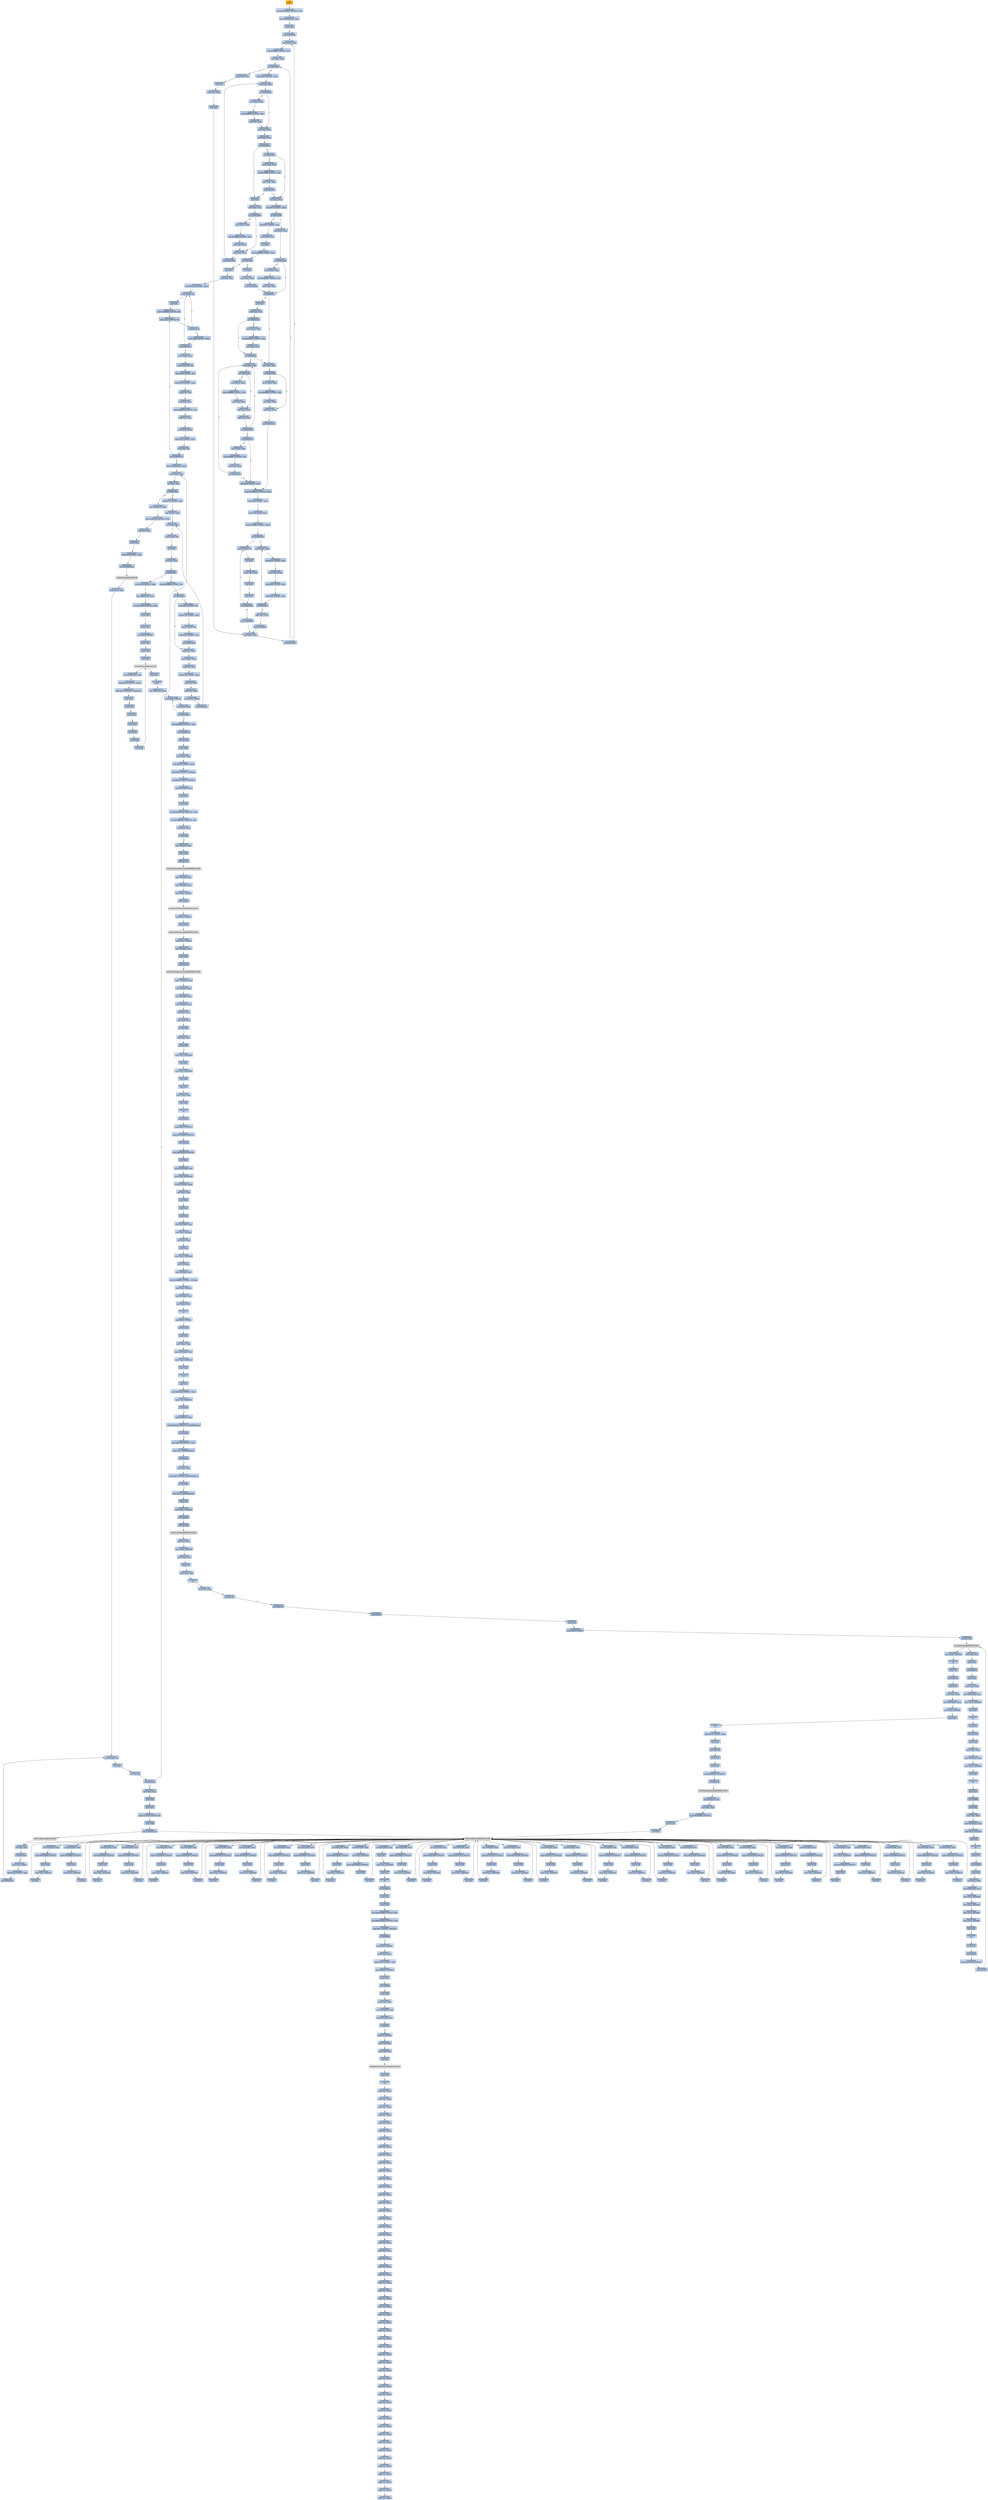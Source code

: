 digraph G {
node[shape=rectangle,style=filled,fillcolor=lightsteelblue,color=lightsteelblue]
bgcolor="transparent"
a0x004c4980pusha_[label="start\npusha ",fillcolor="orange",color="lightgrey"];
a0x004c4981movl_0x495000UINT32_esi[label="0x004c4981\nmovl $0x495000<UINT32>, %esi"];
a0x004c4986leal__606208esi__edi[label="0x004c4986\nleal -606208(%esi), %edi"];
a0x004c498cpushl_edi[label="0x004c498c\npushl %edi"];
a0x004c498djmp_0x004c499a[label="0x004c498d\njmp 0x004c499a"];
a0x004c499amovl_esi__ebx[label="0x004c499a\nmovl (%esi), %ebx"];
a0x004c499csubl_0xfffffffcUINT8_esi[label="0x004c499c\nsubl $0xfffffffc<UINT8>, %esi"];
a0x004c499fadcl_ebx_ebx[label="0x004c499f\nadcl %ebx, %ebx"];
a0x004c49a1jb_0x004c4990[label="0x004c49a1\njb 0x004c4990"];
a0x004c4990movb_esi__al[label="0x004c4990\nmovb (%esi), %al"];
a0x004c4992incl_esi[label="0x004c4992\nincl %esi"];
a0x004c4993movb_al_edi_[label="0x004c4993\nmovb %al, (%edi)"];
a0x004c4995incl_edi[label="0x004c4995\nincl %edi"];
a0x004c4996addl_ebx_ebx[label="0x004c4996\naddl %ebx, %ebx"];
a0x004c4998jne_0x004c49a1[label="0x004c4998\njne 0x004c49a1"];
a0x004c49a3movl_0x1UINT32_eax[label="0x004c49a3\nmovl $0x1<UINT32>, %eax"];
a0x004c49a8addl_ebx_ebx[label="0x004c49a8\naddl %ebx, %ebx"];
a0x004c49aajne_0x004c49b3[label="0x004c49aa\njne 0x004c49b3"];
a0x004c49b3adcl_eax_eax[label="0x004c49b3\nadcl %eax, %eax"];
a0x004c49b5addl_ebx_ebx[label="0x004c49b5\naddl %ebx, %ebx"];
a0x004c49b7jae_0x004c49c4[label="0x004c49b7\njae 0x004c49c4"];
a0x004c49b9jne_0x004c49e3[label="0x004c49b9\njne 0x004c49e3"];
a0x004c49e3xorl_ecx_ecx[label="0x004c49e3\nxorl %ecx, %ecx"];
a0x004c49e5subl_0x3UINT8_eax[label="0x004c49e5\nsubl $0x3<UINT8>, %eax"];
a0x004c49e8jb_0x004c49fb[label="0x004c49e8\njb 0x004c49fb"];
a0x004c49eashll_0x8UINT8_eax[label="0x004c49ea\nshll $0x8<UINT8>, %eax"];
a0x004c49edmovb_esi__al[label="0x004c49ed\nmovb (%esi), %al"];
a0x004c49efincl_esi[label="0x004c49ef\nincl %esi"];
a0x004c49f0xorl_0xffffffffUINT8_eax[label="0x004c49f0\nxorl $0xffffffff<UINT8>, %eax"];
a0x004c49f3je_0x004c4a6a[label="0x004c49f3\nje 0x004c4a6a"];
a0x004c49f5sarl_eax[label="0x004c49f5\nsarl %eax"];
a0x004c49f7movl_eax_ebp[label="0x004c49f7\nmovl %eax, %ebp"];
a0x004c49f9jmp_0x004c4a06[label="0x004c49f9\njmp 0x004c4a06"];
a0x004c4a06jb_0x004c49d4[label="0x004c4a06\njb 0x004c49d4"];
a0x004c49d4addl_ebx_ebx[label="0x004c49d4\naddl %ebx, %ebx"];
a0x004c49d6jne_0x004c49df[label="0x004c49d6\njne 0x004c49df"];
a0x004c49dfadcl_ecx_ecx[label="0x004c49df\nadcl %ecx, %ecx"];
a0x004c49e1jmp_0x004c4a35[label="0x004c49e1\njmp 0x004c4a35"];
a0x004c4a35cmpl_0xfffffb00UINT32_ebp[label="0x004c4a35\ncmpl $0xfffffb00<UINT32>, %ebp"];
a0x004c4a3badcl_0x2UINT8_ecx[label="0x004c4a3b\nadcl $0x2<UINT8>, %ecx"];
a0x004c4a3eleal_ediebp__edx[label="0x004c4a3e\nleal (%edi,%ebp), %edx"];
a0x004c4a41cmpl_0xfffffffcUINT8_ebp[label="0x004c4a41\ncmpl $0xfffffffc<UINT8>, %ebp"];
a0x004c4a44jbe_0x004c4a54[label="0x004c4a44\njbe 0x004c4a54"];
a0x004c4a46movb_edx__al[label="0x004c4a46\nmovb (%edx), %al"];
a0x004c4a48incl_edx[label="0x004c4a48\nincl %edx"];
a0x004c4a49movb_al_edi_[label="0x004c4a49\nmovb %al, (%edi)"];
a0x004c4a4bincl_edi[label="0x004c4a4b\nincl %edi"];
a0x004c4a4cdecl_ecx[label="0x004c4a4c\ndecl %ecx"];
a0x004c4a4djne_0x004c4a46[label="0x004c4a4d\njne 0x004c4a46"];
a0x004c4a4fjmp_0x004c4996[label="0x004c4a4f\njmp 0x004c4996"];
a0x004c4a08incl_ecx[label="0x004c4a08\nincl %ecx"];
a0x004c4a09addl_ebx_ebx[label="0x004c4a09\naddl %ebx, %ebx"];
a0x004c4a0bjne_0x004c4a14[label="0x004c4a0b\njne 0x004c4a14"];
a0x004c4a14jb_0x004c49d4[label="0x004c4a14\njb 0x004c49d4"];
a0x004c4a16addl_ebx_ebx[label="0x004c4a16\naddl %ebx, %ebx"];
a0x004c4a18jne_0x004c4a21[label="0x004c4a18\njne 0x004c4a21"];
a0x004c4a21adcl_ecx_ecx[label="0x004c4a21\nadcl %ecx, %ecx"];
a0x004c4a23addl_ebx_ebx[label="0x004c4a23\naddl %ebx, %ebx"];
a0x004c4a25jae_0x004c4a16[label="0x004c4a25\njae 0x004c4a16"];
a0x004c4a27jne_0x004c4a32[label="0x004c4a27\njne 0x004c4a32"];
a0x004c4a32addl_0x2UINT8_ecx[label="0x004c4a32\naddl $0x2<UINT8>, %ecx"];
a0x004c4a54movl_edx__eax[label="0x004c4a54\nmovl (%edx), %eax"];
a0x004c4a56addl_0x4UINT8_edx[label="0x004c4a56\naddl $0x4<UINT8>, %edx"];
a0x004c4a59movl_eax_edi_[label="0x004c4a59\nmovl %eax, (%edi)"];
a0x004c4a5baddl_0x4UINT8_edi[label="0x004c4a5b\naddl $0x4<UINT8>, %edi"];
a0x004c4a5esubl_0x4UINT8_ecx[label="0x004c4a5e\nsubl $0x4<UINT8>, %ecx"];
a0x004c4a61ja_0x004c4a54[label="0x004c4a61\nja 0x004c4a54"];
a0x004c4a63addl_ecx_edi[label="0x004c4a63\naddl %ecx, %edi"];
a0x004c4a65jmp_0x004c4996[label="0x004c4a65\njmp 0x004c4996"];
a0x004c49fbaddl_ebx_ebx[label="0x004c49fb\naddl %ebx, %ebx"];
a0x004c49fdjne_0x004c4a06[label="0x004c49fd\njne 0x004c4a06"];
a0x004c49c4decl_eax[label="0x004c49c4\ndecl %eax"];
a0x004c49c5addl_ebx_ebx[label="0x004c49c5\naddl %ebx, %ebx"];
a0x004c49c7jne_0x004c49d0[label="0x004c49c7\njne 0x004c49d0"];
a0x004c49d0adcl_eax_eax[label="0x004c49d0\nadcl %eax, %eax"];
a0x004c49d2jmp_0x004c49a8[label="0x004c49d2\njmp 0x004c49a8"];
a0x004c49bbmovl_esi__ebx[label="0x004c49bb\nmovl (%esi), %ebx"];
a0x004c49bdsubl_0xfffffffcUINT8_esi[label="0x004c49bd\nsubl $0xfffffffc<UINT8>, %esi"];
a0x004c49c0adcl_ebx_ebx[label="0x004c49c0\nadcl %ebx, %ebx"];
a0x004c49c2jb_0x004c49e3[label="0x004c49c2\njb 0x004c49e3"];
a0x004c49acmovl_esi__ebx[label="0x004c49ac\nmovl (%esi), %ebx"];
a0x004c49aesubl_0xfffffffcUINT8_esi[label="0x004c49ae\nsubl $0xfffffffc<UINT8>, %esi"];
a0x004c49b1adcl_ebx_ebx[label="0x004c49b1\nadcl %ebx, %ebx"];
a0x004c49d8movl_esi__ebx[label="0x004c49d8\nmovl (%esi), %ebx"];
a0x004c49dasubl_0xfffffffcUINT8_esi[label="0x004c49da\nsubl $0xfffffffc<UINT8>, %esi"];
a0x004c49ddadcl_ebx_ebx[label="0x004c49dd\nadcl %ebx, %ebx"];
a0x004c4a29movl_esi__ebx[label="0x004c4a29\nmovl (%esi), %ebx"];
a0x004c4a2bsubl_0xfffffffcUINT8_esi[label="0x004c4a2b\nsubl $0xfffffffc<UINT8>, %esi"];
a0x004c4a2eadcl_ebx_ebx[label="0x004c4a2e\nadcl %ebx, %ebx"];
a0x004c4a30jae_0x004c4a16[label="0x004c4a30\njae 0x004c4a16"];
a0x004c4a0dmovl_esi__ebx[label="0x004c4a0d\nmovl (%esi), %ebx"];
a0x004c4a0fsubl_0xfffffffcUINT8_esi[label="0x004c4a0f\nsubl $0xfffffffc<UINT8>, %esi"];
a0x004c4a12adcl_ebx_ebx[label="0x004c4a12\nadcl %ebx, %ebx"];
a0x004c4a1amovl_esi__ebx[label="0x004c4a1a\nmovl (%esi), %ebx"];
a0x004c4a1csubl_0xfffffffcUINT8_esi[label="0x004c4a1c\nsubl $0xfffffffc<UINT8>, %esi"];
a0x004c4a1fadcl_ebx_ebx[label="0x004c4a1f\nadcl %ebx, %ebx"];
a0x004c49c9movl_esi__ebx[label="0x004c49c9\nmovl (%esi), %ebx"];
a0x004c49cbsubl_0xfffffffcUINT8_esi[label="0x004c49cb\nsubl $0xfffffffc<UINT8>, %esi"];
a0x004c49ceadcl_ebx_ebx[label="0x004c49ce\nadcl %ebx, %ebx"];
a0x004c49ffmovl_esi__ebx[label="0x004c49ff\nmovl (%esi), %ebx"];
a0x004c4a01subl_0xfffffffcUINT8_esi[label="0x004c4a01\nsubl $0xfffffffc<UINT8>, %esi"];
a0x004c4a04adcl_ebx_ebx[label="0x004c4a04\nadcl %ebx, %ebx"];
a0x004c4a6apopl_esi[label="0x004c4a6a\npopl %esi"];
a0x004c4a6bmovl_esi_edi[label="0x004c4a6b\nmovl %esi, %edi"];
a0x004c4a6dmovl_0xa9fUINT32_ecx[label="0x004c4a6d\nmovl $0xa9f<UINT32>, %ecx"];
a0x004c4a72movb_edi__al[label="0x004c4a72\nmovb (%edi), %al"];
a0x004c4a74incl_edi[label="0x004c4a74\nincl %edi"];
a0x004c4a75subb_0xffffffe8UINT8_al[label="0x004c4a75\nsubb $0xffffffe8<UINT8>, %al"];
a0x004c4a77cmpb_0x1UINT8_al[label="0x004c4a77\ncmpb $0x1<UINT8>, %al"];
a0x004c4a79ja_0x004c4a72[label="0x004c4a79\nja 0x004c4a72"];
a0x004c4a7bcmpb_0x9UINT8_edi_[label="0x004c4a7b\ncmpb $0x9<UINT8>, (%edi)"];
a0x004c4a7ejne_0x004c4a72[label="0x004c4a7e\njne 0x004c4a72"];
a0x004c4a80movl_edi__eax[label="0x004c4a80\nmovl (%edi), %eax"];
a0x004c4a82movb_0x4edi__bl[label="0x004c4a82\nmovb 0x4(%edi), %bl"];
a0x004c4a85shrw_0x8UINT8_ax[label="0x004c4a85\nshrw $0x8<UINT8>, %ax"];
a0x004c4a89roll_0x10UINT8_eax[label="0x004c4a89\nroll $0x10<UINT8>, %eax"];
a0x004c4a8cxchgb_al_ah[label="0x004c4a8c\nxchgb %al, %ah"];
a0x004c4a8esubl_edi_eax[label="0x004c4a8e\nsubl %edi, %eax"];
a0x004c4a90subb_0xffffffe8UINT8_bl[label="0x004c4a90\nsubb $0xffffffe8<UINT8>, %bl"];
a0x004c4a93addl_esi_eax[label="0x004c4a93\naddl %esi, %eax"];
a0x004c4a95movl_eax_edi_[label="0x004c4a95\nmovl %eax, (%edi)"];
a0x004c4a97addl_0x5UINT8_edi[label="0x004c4a97\naddl $0x5<UINT8>, %edi"];
a0x004c4a9amovb_bl_al[label="0x004c4a9a\nmovb %bl, %al"];
a0x004c4a9cloop_0x004c4a77[label="0x004c4a9c\nloop 0x004c4a77"];
a0x004c4a9eleal_0xc1000esi__edi[label="0x004c4a9e\nleal 0xc1000(%esi), %edi"];
a0x004c4aa4movl_edi__eax[label="0x004c4aa4\nmovl (%edi), %eax"];
a0x004c4aa6orl_eax_eax[label="0x004c4aa6\norl %eax, %eax"];
a0x004c4aa8je_0x004c4ae6[label="0x004c4aa8\nje 0x004c4ae6"];
a0x004c4aaamovl_0x4edi__ebx[label="0x004c4aaa\nmovl 0x4(%edi), %ebx"];
a0x004c4aadleal_0xc485ceaxesi__eax[label="0x004c4aad\nleal 0xc485c(%eax,%esi), %eax"];
a0x004c4ab4addl_esi_ebx[label="0x004c4ab4\naddl %esi, %ebx"];
a0x004c4ab6pushl_eax[label="0x004c4ab6\npushl %eax"];
a0x004c4ab7addl_0x8UINT8_edi[label="0x004c4ab7\naddl $0x8<UINT8>, %edi"];
a0x004c4abacall_0xc4928esi_[label="0x004c4aba\ncall 0xc4928(%esi)"];
LoadLibraryA_kernel32_dll[label="LoadLibraryA@kernel32.dll",fillcolor="lightgrey",color="lightgrey"];
a0x004c4ac0xchgl_eax_ebp[label="0x004c4ac0\nxchgl %eax, %ebp"];
a0x004c4ac1movb_edi__al[label="0x004c4ac1\nmovb (%edi), %al"];
a0x004c4ac3incl_edi[label="0x004c4ac3\nincl %edi"];
a0x004c4ac4orb_al_al[label="0x004c4ac4\norb %al, %al"];
a0x004c4ac6je_0x004c4aa4[label="0x004c4ac6\nje 0x004c4aa4"];
a0x004c4ac8movl_edi_ecx[label="0x004c4ac8\nmovl %edi, %ecx"];
a0x004c4acapushl_edi[label="0x004c4aca\npushl %edi"];
a0x004c4acbdecl_eax[label="0x004c4acb\ndecl %eax"];
a0x004c4accrepnz_scasb_es_edi__al[label="0x004c4acc\nrepnz scasb %es:(%edi), %al"];
a0x004c4acepushl_ebp[label="0x004c4ace\npushl %ebp"];
a0x004c4acfcall_0xc4930esi_[label="0x004c4acf\ncall 0xc4930(%esi)"];
GetProcAddress_kernel32_dll[label="GetProcAddress@kernel32.dll",fillcolor="lightgrey",color="lightgrey"];
a0x004c4ad5orl_eax_eax[label="0x004c4ad5\norl %eax, %eax"];
a0x004c4ad7je_0x004c4ae0[label="0x004c4ad7\nje 0x004c4ae0"];
a0x004c4ad9movl_eax_ebx_[label="0x004c4ad9\nmovl %eax, (%ebx)"];
a0x004c4adbaddl_0x4UINT8_ebx[label="0x004c4adb\naddl $0x4<UINT8>, %ebx"];
a0x004c4adejmp_0x004c4ac1[label="0x004c4ade\njmp 0x004c4ac1"];
GetProcAddress_KERNEL32_DLL[label="GetProcAddress@KERNEL32.DLL",fillcolor="lightgrey",color="lightgrey"];
a0x004c4ae6addl_0x4UINT8_edi[label="0x004c4ae6\naddl $0x4<UINT8>, %edi"];
a0x004c4ae9leal__4esi__ebx[label="0x004c4ae9\nleal -4(%esi), %ebx"];
a0x004c4aecxorl_eax_eax[label="0x004c4aec\nxorl %eax, %eax"];
a0x004c4aeemovb_edi__al[label="0x004c4aee\nmovb (%edi), %al"];
a0x004c4af0incl_edi[label="0x004c4af0\nincl %edi"];
a0x004c4af1orl_eax_eax[label="0x004c4af1\norl %eax, %eax"];
a0x004c4af3je_0x004c4b17[label="0x004c4af3\nje 0x004c4b17"];
a0x004c4af5cmpb_0xffffffefUINT8_al[label="0x004c4af5\ncmpb $0xffffffef<UINT8>, %al"];
a0x004c4af7ja_0x004c4b0a[label="0x004c4af7\nja 0x004c4b0a"];
a0x004c4af9addl_eax_ebx[label="0x004c4af9\naddl %eax, %ebx"];
a0x004c4afbmovl_ebx__eax[label="0x004c4afb\nmovl (%ebx), %eax"];
a0x004c4afdxchgb_al_ah[label="0x004c4afd\nxchgb %al, %ah"];
a0x004c4affroll_0x10UINT8_eax[label="0x004c4aff\nroll $0x10<UINT8>, %eax"];
a0x004c4b02xchgb_al_ah[label="0x004c4b02\nxchgb %al, %ah"];
a0x004c4b04addl_esi_eax[label="0x004c4b04\naddl %esi, %eax"];
a0x004c4b06movl_eax_ebx_[label="0x004c4b06\nmovl %eax, (%ebx)"];
a0x004c4b08jmp_0x004c4aec[label="0x004c4b08\njmp 0x004c4aec"];
a0x004c4b0aandb_0xfUINT8_al[label="0x004c4b0a\nandb $0xf<UINT8>, %al"];
a0x004c4b0cshll_0x10UINT8_eax[label="0x004c4b0c\nshll $0x10<UINT8>, %eax"];
a0x004c4b0fmovw_edi__ax[label="0x004c4b0f\nmovw (%edi), %ax"];
a0x004c4b12addl_0x2UINT8_edi[label="0x004c4b12\naddl $0x2<UINT8>, %edi"];
a0x004c4b15jmp_0x004c4af9[label="0x004c4b15\njmp 0x004c4af9"];
a0x004c4b17movl_0xc4934esi__ebp[label="0x004c4b17\nmovl 0xc4934(%esi), %ebp"];
a0x004c4b1dleal__4096esi__edi[label="0x004c4b1d\nleal -4096(%esi), %edi"];
a0x004c4b23movl_0x1000UINT32_ebx[label="0x004c4b23\nmovl $0x1000<UINT32>, %ebx"];
a0x004c4b28pushl_eax[label="0x004c4b28\npushl %eax"];
a0x004c4b29pushl_esp[label="0x004c4b29\npushl %esp"];
a0x004c4b2apushl_0x4UINT8[label="0x004c4b2a\npushl $0x4<UINT8>"];
a0x004c4b2cpushl_ebx[label="0x004c4b2c\npushl %ebx"];
a0x004c4b2dpushl_edi[label="0x004c4b2d\npushl %edi"];
a0x004c4b2ecall_ebp[label="0x004c4b2e\ncall %ebp"];
VirtualProtect_kernel32_dll[label="VirtualProtect@kernel32.dll",fillcolor="lightgrey",color="lightgrey"];
a0x004c4b30leal_0x20fedi__eax[label="0x004c4b30\nleal 0x20f(%edi), %eax"];
a0x004c4b36andb_0x7fUINT8_eax_[label="0x004c4b36\nandb $0x7f<UINT8>, (%eax)"];
a0x004c4b39andb_0x7fUINT8_0x28eax_[label="0x004c4b39\nandb $0x7f<UINT8>, 0x28(%eax)"];
a0x004c4b3dpopl_eax[label="0x004c4b3d\npopl %eax"];
a0x004c4b3epushl_eax[label="0x004c4b3e\npushl %eax"];
a0x004c4b3fpushl_esp[label="0x004c4b3f\npushl %esp"];
a0x004c4b40pushl_eax[label="0x004c4b40\npushl %eax"];
a0x004c4b41pushl_ebx[label="0x004c4b41\npushl %ebx"];
a0x004c4b42pushl_edi[label="0x004c4b42\npushl %edi"];
a0x004c4b43call_ebp[label="0x004c4b43\ncall %ebp"];
a0x004c4b45popl_eax[label="0x004c4b45\npopl %eax"];
a0x004c4b46popa_[label="0x004c4b46\npopa "];
a0x004c4b47leal__128esp__eax[label="0x004c4b47\nleal -128(%esp), %eax"];
a0x004c4b4bpushl_0x0UINT8[label="0x004c4b4b\npushl $0x0<UINT8>"];
a0x004c4b4dcmpl_eax_esp[label="0x004c4b4d\ncmpl %eax, %esp"];
a0x004c4b4fjne_0x004c4b4b[label="0x004c4b4f\njne 0x004c4b4b"];
a0x004c4b51subl_0xffffff80UINT8_esp[label="0x004c4b51\nsubl $0xffffff80<UINT8>, %esp"];
a0x004c4b54jmp_0x0040c429[label="0x004c4b54\njmp 0x0040c429"];
a0x0040c429call_0x414ad4[label="0x0040c429\ncall 0x414ad4"];
a0x00414ad4pushl_ebp[label="0x00414ad4\npushl %ebp"];
a0x00414ad5movl_esp_ebp[label="0x00414ad5\nmovl %esp, %ebp"];
a0x00414ad7subl_0x14UINT8_esp[label="0x00414ad7\nsubl $0x14<UINT8>, %esp"];
a0x00414adaandl_0x0UINT8__12ebp_[label="0x00414ada\nandl $0x0<UINT8>, -12(%ebp)"];
a0x00414adeandl_0x0UINT8__8ebp_[label="0x00414ade\nandl $0x0<UINT8>, -8(%ebp)"];
a0x00414ae2movl_0x451d80_eax[label="0x00414ae2\nmovl 0x451d80, %eax"];
a0x00414ae7pushl_esi[label="0x00414ae7\npushl %esi"];
a0x00414ae8pushl_edi[label="0x00414ae8\npushl %edi"];
a0x00414ae9movl_0xbb40e64eUINT32_edi[label="0x00414ae9\nmovl $0xbb40e64e<UINT32>, %edi"];
a0x00414aeemovl_0xffff0000UINT32_esi[label="0x00414aee\nmovl $0xffff0000<UINT32>, %esi"];
a0x00414af3cmpl_edi_eax[label="0x00414af3\ncmpl %edi, %eax"];
a0x00414af5je_0x414b04[label="0x00414af5\nje 0x414b04"];
a0x00414b04leal__12ebp__eax[label="0x00414b04\nleal -12(%ebp), %eax"];
a0x00414b07pushl_eax[label="0x00414b07\npushl %eax"];
a0x00414b08call_0x41e110[label="0x00414b08\ncall 0x41e110"];
GetSystemTimeAsFileTime_KERNEL32_DLL[label="GetSystemTimeAsFileTime@KERNEL32.DLL",fillcolor="lightgrey",color="lightgrey"];
a0x00414b0emovl__8ebp__eax[label="0x00414b0e\nmovl -8(%ebp), %eax"];
a0x00414b11xorl__12ebp__eax[label="0x00414b11\nxorl -12(%ebp), %eax"];
a0x00414b14movl_eax__4ebp_[label="0x00414b14\nmovl %eax, -4(%ebp)"];
a0x00414b17call_0x41e224[label="0x00414b17\ncall 0x41e224"];
GetCurrentThreadId_KERNEL32_DLL[label="GetCurrentThreadId@KERNEL32.DLL",fillcolor="lightgrey",color="lightgrey"];
a0x00414b1dxorl_eax__4ebp_[label="0x00414b1d\nxorl %eax, -4(%ebp)"];
a0x00414b20call_0x41e10c[label="0x00414b20\ncall 0x41e10c"];
GetCurrentProcessId_KERNEL32_DLL[label="GetCurrentProcessId@KERNEL32.DLL",fillcolor="lightgrey",color="lightgrey"];
a0x00414b26xorl_eax__4ebp_[label="0x00414b26\nxorl %eax, -4(%ebp)"];
a0x00414b29leal__20ebp__eax[label="0x00414b29\nleal -20(%ebp), %eax"];
a0x00414b2cpushl_eax[label="0x00414b2c\npushl %eax"];
a0x00414b2dcall_0x41e108[label="0x00414b2d\ncall 0x41e108"];
QueryPerformanceCounter_KERNEL32_DLL[label="QueryPerformanceCounter@KERNEL32.DLL",fillcolor="lightgrey",color="lightgrey"];
a0x00414b33movl__16ebp__ecx[label="0x00414b33\nmovl -16(%ebp), %ecx"];
a0x00414b36leal__4ebp__eax[label="0x00414b36\nleal -4(%ebp), %eax"];
a0x00414b39xorl__20ebp__ecx[label="0x00414b39\nxorl -20(%ebp), %ecx"];
a0x00414b3cxorl__4ebp__ecx[label="0x00414b3c\nxorl -4(%ebp), %ecx"];
a0x00414b3fxorl_eax_ecx[label="0x00414b3f\nxorl %eax, %ecx"];
a0x00414b41cmpl_edi_ecx[label="0x00414b41\ncmpl %edi, %ecx"];
a0x00414b43jne_0x414b4c[label="0x00414b43\njne 0x414b4c"];
a0x00414b4ctestl_ecx_esi[label="0x00414b4c\ntestl %ecx, %esi"];
a0x00414b4ejne_0x414b5c[label="0x00414b4e\njne 0x414b5c"];
a0x00414b5cmovl_ecx_0x451d80[label="0x00414b5c\nmovl %ecx, 0x451d80"];
a0x00414b62notl_ecx[label="0x00414b62\nnotl %ecx"];
a0x00414b64movl_ecx_0x451d84[label="0x00414b64\nmovl %ecx, 0x451d84"];
a0x00414b6apopl_edi[label="0x00414b6a\npopl %edi"];
a0x00414b6bpopl_esi[label="0x00414b6b\npopl %esi"];
a0x00414b6cmovl_ebp_esp[label="0x00414b6c\nmovl %ebp, %esp"];
a0x00414b6epopl_ebp[label="0x00414b6e\npopl %ebp"];
a0x00414b6fret[label="0x00414b6f\nret"];
a0x0040c42ejmp_0x40c2ae[label="0x0040c42e\njmp 0x40c2ae"];
a0x0040c2aepushl_0x14UINT8[label="0x0040c2ae\npushl $0x14<UINT8>"];
a0x0040c2b0pushl_0x42e458UINT32[label="0x0040c2b0\npushl $0x42e458<UINT32>"];
a0x0040c2b5call_0x40e1d0[label="0x0040c2b5\ncall 0x40e1d0"];
a0x0040e1d0pushl_0x40e230UINT32[label="0x0040e1d0\npushl $0x40e230<UINT32>"];
a0x0040e1d5pushl_fs_0[label="0x0040e1d5\npushl %fs:0"];
a0x0040e1dcmovl_0x10esp__eax[label="0x0040e1dc\nmovl 0x10(%esp), %eax"];
a0x0040e1e0movl_ebp_0x10esp_[label="0x0040e1e0\nmovl %ebp, 0x10(%esp)"];
a0x0040e1e4leal_0x10esp__ebp[label="0x0040e1e4\nleal 0x10(%esp), %ebp"];
a0x0040e1e8subl_eax_esp[label="0x0040e1e8\nsubl %eax, %esp"];
a0x0040e1eapushl_ebx[label="0x0040e1ea\npushl %ebx"];
a0x0040e1ebpushl_esi[label="0x0040e1eb\npushl %esi"];
a0x0040e1ecpushl_edi[label="0x0040e1ec\npushl %edi"];
a0x0040e1edmovl_0x451d80_eax[label="0x0040e1ed\nmovl 0x451d80, %eax"];
a0x0040e1f2xorl_eax__4ebp_[label="0x0040e1f2\nxorl %eax, -4(%ebp)"];
a0x0040e1f5xorl_ebp_eax[label="0x0040e1f5\nxorl %ebp, %eax"];
a0x0040e1f7pushl_eax[label="0x0040e1f7\npushl %eax"];
a0x0040e1f8movl_esp__24ebp_[label="0x0040e1f8\nmovl %esp, -24(%ebp)"];
a0x0040e1fbpushl__8ebp_[label="0x0040e1fb\npushl -8(%ebp)"];
a0x0040e1femovl__4ebp__eax[label="0x0040e1fe\nmovl -4(%ebp), %eax"];
a0x0040e201movl_0xfffffffeUINT32__4ebp_[label="0x0040e201\nmovl $0xfffffffe<UINT32>, -4(%ebp)"];
a0x0040e208movl_eax__8ebp_[label="0x0040e208\nmovl %eax, -8(%ebp)"];
a0x0040e20bleal__16ebp__eax[label="0x0040e20b\nleal -16(%ebp), %eax"];
a0x0040e20emovl_eax_fs_0[label="0x0040e20e\nmovl %eax, %fs:0"];
a0x0040e214ret[label="0x0040e214\nret"];
a0x0040c2bapushl_0x1UINT8[label="0x0040c2ba\npushl $0x1<UINT8>"];
a0x0040c2bccall_0x414a87[label="0x0040c2bc\ncall 0x414a87"];
a0x00414a87pushl_ebp[label="0x00414a87\npushl %ebp"];
a0x00414a88movl_esp_ebp[label="0x00414a88\nmovl %esp, %ebp"];
a0x00414a8amovl_0x8ebp__eax[label="0x00414a8a\nmovl 0x8(%ebp), %eax"];
a0x00414a8dmovl_eax_0x4537a8[label="0x00414a8d\nmovl %eax, 0x4537a8"];
a0x00414a92popl_ebp[label="0x00414a92\npopl %ebp"];
a0x00414a93ret[label="0x00414a93\nret"];
a0x0040c2c1popl_ecx[label="0x0040c2c1\npopl %ecx"];
a0x0040c2c2movl_0x5a4dUINT32_eax[label="0x0040c2c2\nmovl $0x5a4d<UINT32>, %eax"];
a0x0040c2c7cmpw_ax_0x400000[label="0x0040c2c7\ncmpw %ax, 0x400000"];
a0x0040c2ceje_0x40c2d4[label="0x0040c2ce\nje 0x40c2d4"];
a0x0040c2d4movl_0x40003c_eax[label="0x0040c2d4\nmovl 0x40003c, %eax"];
a0x0040c2d9cmpl_0x4550UINT32_0x400000eax_[label="0x0040c2d9\ncmpl $0x4550<UINT32>, 0x400000(%eax)"];
a0x0040c2e3jne_0x40c2d0[label="0x0040c2e3\njne 0x40c2d0"];
a0x0040c2e5movl_0x10bUINT32_ecx[label="0x0040c2e5\nmovl $0x10b<UINT32>, %ecx"];
a0x0040c2eacmpw_cx_0x400018eax_[label="0x0040c2ea\ncmpw %cx, 0x400018(%eax)"];
a0x0040c2f1jne_0x40c2d0[label="0x0040c2f1\njne 0x40c2d0"];
a0x0040c2f3xorl_ebx_ebx[label="0x0040c2f3\nxorl %ebx, %ebx"];
a0x0040c2f5cmpl_0xeUINT8_0x400074eax_[label="0x0040c2f5\ncmpl $0xe<UINT8>, 0x400074(%eax)"];
a0x0040c2fcjbe_0x40c307[label="0x0040c2fc\njbe 0x40c307"];
a0x0040c2fecmpl_ebx_0x4000e8eax_[label="0x0040c2fe\ncmpl %ebx, 0x4000e8(%eax)"];
a0x0040c304setne_bl[label="0x0040c304\nsetne %bl"];
a0x0040c307movl_ebx__28ebp_[label="0x0040c307\nmovl %ebx, -28(%ebp)"];
a0x0040c30acall_0x40e49b[label="0x0040c30a\ncall 0x40e49b"];
a0x0040e49bcall_0x41e138[label="0x0040e49b\ncall 0x41e138"];
GetProcessHeap_KERNEL32_DLL[label="GetProcessHeap@KERNEL32.DLL",fillcolor="lightgrey",color="lightgrey"];
a0x0040e4a1xorl_ecx_ecx[label="0x0040e4a1\nxorl %ecx, %ecx"];
a0x0040e4a3movl_eax_0x453e08[label="0x0040e4a3\nmovl %eax, 0x453e08"];
a0x0040e4a8testl_eax_eax[label="0x0040e4a8\ntestl %eax, %eax"];
a0x0040e4aasetne_cl[label="0x0040e4aa\nsetne %cl"];
a0x0040e4admovl_ecx_eax[label="0x0040e4ad\nmovl %ecx, %eax"];
a0x0040e4afret[label="0x0040e4af\nret"];
a0x0040c30ftestl_eax_eax[label="0x0040c30f\ntestl %eax, %eax"];
a0x0040c311jne_0x40c31b[label="0x0040c311\njne 0x40c31b"];
a0x0040c31bcall_0x40d335[label="0x0040c31b\ncall 0x40d335"];
a0x0040d335call_0x409e0c[label="0x0040d335\ncall 0x409e0c"];
a0x00409e0cpushl_esi[label="0x00409e0c\npushl %esi"];
a0x00409e0dpushl_0x0UINT8[label="0x00409e0d\npushl $0x0<UINT8>"];
a0x00409e0fcall_0x41e1d0[label="0x00409e0f\ncall 0x41e1d0"];
EncodePointer_KERNEL32_DLL[label="EncodePointer@KERNEL32.DLL",fillcolor="lightgrey",color="lightgrey"];
a0x00409e15movl_eax_esi[label="0x00409e15\nmovl %eax, %esi"];
a0x00409e17pushl_esi[label="0x00409e17\npushl %esi"];
a0x00409e18call_0x40df7d[label="0x00409e18\ncall 0x40df7d"];
a0x0040df7dpushl_ebp[label="0x0040df7d\npushl %ebp"];
a0x0040df7emovl_esp_ebp[label="0x0040df7e\nmovl %esp, %ebp"];
a0x0040df80movl_0x8ebp__eax[label="0x0040df80\nmovl 0x8(%ebp), %eax"];
a0x0040df83movl_eax_0x453de0[label="0x0040df83\nmovl %eax, 0x453de0"];
a0x0040df88popl_ebp[label="0x0040df88\npopl %ebp"];
a0x0040df89ret[label="0x0040df89\nret"];
a0x00409e1dpushl_esi[label="0x00409e1d\npushl %esi"];
a0x00409e1ecall_0x40c558[label="0x00409e1e\ncall 0x40c558"];
a0x0040c558pushl_ebp[label="0x0040c558\npushl %ebp"];
a0x0040c559movl_esp_ebp[label="0x0040c559\nmovl %esp, %ebp"];
a0x0040c55bmovl_0x8ebp__eax[label="0x0040c55b\nmovl 0x8(%ebp), %eax"];
a0x0040c55emovl_eax_0x453634[label="0x0040c55e\nmovl %eax, 0x453634"];
a0x0040c563popl_ebp[label="0x0040c563\npopl %ebp"];
a0x0040c564ret[label="0x0040c564\nret"];
a0x00409e23pushl_esi[label="0x00409e23\npushl %esi"];
a0x00409e24call_0x40df8a[label="0x00409e24\ncall 0x40df8a"];
a0x0040df8apushl_ebp[label="0x0040df8a\npushl %ebp"];
a0x0040df8bmovl_esp_ebp[label="0x0040df8b\nmovl %esp, %ebp"];
a0x0040df8dmovl_0x8ebp__eax[label="0x0040df8d\nmovl 0x8(%ebp), %eax"];
a0x0040df90movl_eax_0x453de4[label="0x0040df90\nmovl %eax, 0x453de4"];
a0x0040df95popl_ebp[label="0x0040df95\npopl %ebp"];
a0x0040df96ret[label="0x0040df96\nret"];
a0x00409e29pushl_esi[label="0x00409e29\npushl %esi"];
a0x00409e2acall_0x40dfa4[label="0x00409e2a\ncall 0x40dfa4"];
a0x0040dfa4pushl_ebp[label="0x0040dfa4\npushl %ebp"];
a0x0040dfa5movl_esp_ebp[label="0x0040dfa5\nmovl %esp, %ebp"];
a0x0040dfa7movl_0x8ebp__eax[label="0x0040dfa7\nmovl 0x8(%ebp), %eax"];
a0x0040dfaamovl_eax_0x453de8[label="0x0040dfaa\nmovl %eax, 0x453de8"];
a0x0040dfafmovl_eax_0x453dec[label="0x0040dfaf\nmovl %eax, 0x453dec"];
a0x0040dfb4movl_eax_0x453df0[label="0x0040dfb4\nmovl %eax, 0x453df0"];
a0x0040dfb9movl_eax_0x453df4[label="0x0040dfb9\nmovl %eax, 0x453df4"];
a0x0040dfbepopl_ebp[label="0x0040dfbe\npopl %ebp"];
a0x0040dfbfret[label="0x0040dfbf\nret"];
a0x00409e2fpushl_esi[label="0x00409e2f\npushl %esi"];
a0x00409e30call_0x40df46[label="0x00409e30\ncall 0x40df46"];
a0x0040df46pushl_0x40deffUINT32[label="0x0040df46\npushl $0x40deff<UINT32>"];
a0x0040df4bcall_0x41e1d0[label="0x0040df4b\ncall 0x41e1d0"];
a0x0040df51movl_eax_0x453ddc[label="0x0040df51\nmovl %eax, 0x453ddc"];
a0x0040df56ret[label="0x0040df56\nret"];
a0x00409e35pushl_esi[label="0x00409e35\npushl %esi"];
a0x00409e36call_0x40e1b5[label="0x00409e36\ncall 0x40e1b5"];
a0x0040e1b5pushl_ebp[label="0x0040e1b5\npushl %ebp"];
a0x0040e1b6movl_esp_ebp[label="0x0040e1b6\nmovl %esp, %ebp"];
a0x0040e1b8movl_0x8ebp__eax[label="0x0040e1b8\nmovl 0x8(%ebp), %eax"];
a0x0040e1bbmovl_eax_0x453dfc[label="0x0040e1bb\nmovl %eax, 0x453dfc"];
a0x0040e1c0popl_ebp[label="0x0040e1c0\npopl %ebp"];
a0x0040e1c1ret[label="0x0040e1c1\nret"];
a0x00409e3baddl_0x18UINT8_esp[label="0x00409e3b\naddl $0x18<UINT8>, %esp"];
a0x00409e3epopl_esi[label="0x00409e3e\npopl %esi"];
a0x00409e3fjmp_0x40d74d[label="0x00409e3f\njmp 0x40d74d"];
a0x0040d74dpushl_esi[label="0x0040d74d\npushl %esi"];
a0x0040d74epushl_edi[label="0x0040d74e\npushl %edi"];
a0x0040d74fpushl_0x428f70UINT32[label="0x0040d74f\npushl $0x428f70<UINT32>"];
a0x0040d754call_0x41e184[label="0x0040d754\ncall 0x41e184"];
GetModuleHandleW_KERNEL32_DLL[label="GetModuleHandleW@KERNEL32.DLL",fillcolor="lightgrey",color="lightgrey"];
a0x0040d75amovl_0x41e19c_esi[label="0x0040d75a\nmovl 0x41e19c, %esi"];
a0x0040d760movl_eax_edi[label="0x0040d760\nmovl %eax, %edi"];
a0x0040d762pushl_0x428f8cUINT32[label="0x0040d762\npushl $0x428f8c<UINT32>"];
a0x0040d767pushl_edi[label="0x0040d767\npushl %edi"];
a0x0040d768call_esi[label="0x0040d768\ncall %esi"];
a0x0040d76axorl_0x451d80_eax[label="0x0040d76a\nxorl 0x451d80, %eax"];
a0x0040d770pushl_0x428f98UINT32[label="0x0040d770\npushl $0x428f98<UINT32>"];
a0x0040d775pushl_edi[label="0x0040d775\npushl %edi"];
a0x0040d776movl_eax_0x4541c0[label="0x0040d776\nmovl %eax, 0x4541c0"];
a0x0040d77bcall_esi[label="0x0040d77b\ncall %esi"];
a0x0040d77dxorl_0x451d80_eax[label="0x0040d77d\nxorl 0x451d80, %eax"];
a0x0040d783pushl_0x428fa0UINT32[label="0x0040d783\npushl $0x428fa0<UINT32>"];
a0x0040d788pushl_edi[label="0x0040d788\npushl %edi"];
a0x0040d789movl_eax_0x4541c4[label="0x0040d789\nmovl %eax, 0x4541c4"];
a0x0040d78ecall_esi[label="0x0040d78e\ncall %esi"];
a0x0040d790xorl_0x451d80_eax[label="0x0040d790\nxorl 0x451d80, %eax"];
a0x0040d796pushl_0x428facUINT32[label="0x0040d796\npushl $0x428fac<UINT32>"];
a0x0040d79bpushl_edi[label="0x0040d79b\npushl %edi"];
a0x0040d79cmovl_eax_0x4541c8[label="0x0040d79c\nmovl %eax, 0x4541c8"];
a0x0040d7a1call_esi[label="0x0040d7a1\ncall %esi"];
a0x0040d7a3xorl_0x451d80_eax[label="0x0040d7a3\nxorl 0x451d80, %eax"];
a0x0040d7a9pushl_0x428fb8UINT32[label="0x0040d7a9\npushl $0x428fb8<UINT32>"];
a0x0040d7aepushl_edi[label="0x0040d7ae\npushl %edi"];
a0x0040d7afmovl_eax_0x4541cc[label="0x0040d7af\nmovl %eax, 0x4541cc"];
a0x0040d7b4call_esi[label="0x0040d7b4\ncall %esi"];
a0x0040d7b6xorl_0x451d80_eax[label="0x0040d7b6\nxorl 0x451d80, %eax"];
a0x0040d7bcpushl_0x428fd4UINT32[label="0x0040d7bc\npushl $0x428fd4<UINT32>"];
a0x0040d7c1pushl_edi[label="0x0040d7c1\npushl %edi"];
a0x0040d7c2movl_eax_0x4541d0[label="0x0040d7c2\nmovl %eax, 0x4541d0"];
a0x0040d7c7call_esi[label="0x0040d7c7\ncall %esi"];
a0x0040d7c9xorl_0x451d80_eax[label="0x0040d7c9\nxorl 0x451d80, %eax"];
a0x0040d7cfpushl_0x428fe4UINT32[label="0x0040d7cf\npushl $0x428fe4<UINT32>"];
a0x0040d7d4pushl_edi[label="0x0040d7d4\npushl %edi"];
a0x0040d7d5movl_eax_0x4541d4[label="0x0040d7d5\nmovl %eax, 0x4541d4"];
a0x0040d7dacall_esi[label="0x0040d7da\ncall %esi"];
a0x0040d7dcxorl_0x451d80_eax[label="0x0040d7dc\nxorl 0x451d80, %eax"];
a0x0040d7e2pushl_0x428ff8UINT32[label="0x0040d7e2\npushl $0x428ff8<UINT32>"];
a0x0040d7e7pushl_edi[label="0x0040d7e7\npushl %edi"];
a0x0040d7e8movl_eax_0x4541d8[label="0x0040d7e8\nmovl %eax, 0x4541d8"];
a0x0040d7edcall_esi[label="0x0040d7ed\ncall %esi"];
a0x0040d7efxorl_0x451d80_eax[label="0x0040d7ef\nxorl 0x451d80, %eax"];
a0x0040d7f5pushl_0x429010UINT32[label="0x0040d7f5\npushl $0x429010<UINT32>"];
a0x0040d7fapushl_edi[label="0x0040d7fa\npushl %edi"];
a0x0040d7fbmovl_eax_0x4541dc[label="0x0040d7fb\nmovl %eax, 0x4541dc"];
a0x0040d800call_esi[label="0x0040d800\ncall %esi"];
a0x0040d802xorl_0x451d80_eax[label="0x0040d802\nxorl 0x451d80, %eax"];
a0x0040d808pushl_0x429028UINT32[label="0x0040d808\npushl $0x429028<UINT32>"];
a0x0040d80dpushl_edi[label="0x0040d80d\npushl %edi"];
a0x0040d80emovl_eax_0x4541e0[label="0x0040d80e\nmovl %eax, 0x4541e0"];
a0x0040d813call_esi[label="0x0040d813\ncall %esi"];
a0x0040d815xorl_0x451d80_eax[label="0x0040d815\nxorl 0x451d80, %eax"];
a0x0040d81bpushl_0x42903cUINT32[label="0x0040d81b\npushl $0x42903c<UINT32>"];
a0x0040d820pushl_edi[label="0x0040d820\npushl %edi"];
a0x0040d821movl_eax_0x4541e4[label="0x0040d821\nmovl %eax, 0x4541e4"];
a0x0040d826call_esi[label="0x0040d826\ncall %esi"];
a0x0040d828xorl_0x451d80_eax[label="0x0040d828\nxorl 0x451d80, %eax"];
a0x0040d82epushl_0x42905cUINT32[label="0x0040d82e\npushl $0x42905c<UINT32>"];
a0x0040d833pushl_edi[label="0x0040d833\npushl %edi"];
a0x0040d834movl_eax_0x4541e8[label="0x0040d834\nmovl %eax, 0x4541e8"];
a0x0040d839call_esi[label="0x0040d839\ncall %esi"];
a0x0040d83bxorl_0x451d80_eax[label="0x0040d83b\nxorl 0x451d80, %eax"];
a0x0040d841pushl_0x429074UINT32[label="0x0040d841\npushl $0x429074<UINT32>"];
a0x0040d846pushl_edi[label="0x0040d846\npushl %edi"];
a0x0040d847movl_eax_0x4541ec[label="0x0040d847\nmovl %eax, 0x4541ec"];
a0x0040d84ccall_esi[label="0x0040d84c\ncall %esi"];
a0x0040d84exorl_0x451d80_eax[label="0x0040d84e\nxorl 0x451d80, %eax"];
a0x0040d854pushl_0x42908cUINT32[label="0x0040d854\npushl $0x42908c<UINT32>"];
a0x0040d859pushl_edi[label="0x0040d859\npushl %edi"];
a0x0040d85amovl_eax_0x4541f0[label="0x0040d85a\nmovl %eax, 0x4541f0"];
a0x0040d85fcall_esi[label="0x0040d85f\ncall %esi"];
a0x0040d861xorl_0x451d80_eax[label="0x0040d861\nxorl 0x451d80, %eax"];
a0x0040d867pushl_0x4290a0UINT32[label="0x0040d867\npushl $0x4290a0<UINT32>"];
a0x0040d86cpushl_edi[label="0x0040d86c\npushl %edi"];
a0x0040d86dmovl_eax_0x4541f4[label="0x0040d86d\nmovl %eax, 0x4541f4"];
a0x0040d872call_esi[label="0x0040d872\ncall %esi"];
a0x0040d874xorl_0x451d80_eax[label="0x0040d874\nxorl 0x451d80, %eax"];
a0x0040d87amovl_eax_0x4541f8[label="0x0040d87a\nmovl %eax, 0x4541f8"];
a0x0040d87fpushl_0x4290b4UINT32[label="0x0040d87f\npushl $0x4290b4<UINT32>"];
a0x0040d884pushl_edi[label="0x0040d884\npushl %edi"];
a0x0040d885call_esi[label="0x0040d885\ncall %esi"];
a0x0040d887xorl_0x451d80_eax[label="0x0040d887\nxorl 0x451d80, %eax"];
a0x0040d88dpushl_0x4290d0UINT32[label="0x0040d88d\npushl $0x4290d0<UINT32>"];
a0x0040d892pushl_edi[label="0x0040d892\npushl %edi"];
a0x0040d893movl_eax_0x4541fc[label="0x0040d893\nmovl %eax, 0x4541fc"];
a0x0040d898call_esi[label="0x0040d898\ncall %esi"];
a0x0040d89axorl_0x451d80_eax[label="0x0040d89a\nxorl 0x451d80, %eax"];
a0x0040d8a0pushl_0x4290f0UINT32[label="0x0040d8a0\npushl $0x4290f0<UINT32>"];
a0x0040d8a5pushl_edi[label="0x0040d8a5\npushl %edi"];
a0x0040d8a6movl_eax_0x454200[label="0x0040d8a6\nmovl %eax, 0x454200"];
a0x0040d8abcall_esi[label="0x0040d8ab\ncall %esi"];
a0x0040d8adxorl_0x451d80_eax[label="0x0040d8ad\nxorl 0x451d80, %eax"];
a0x0040d8b3pushl_0x42910cUINT32[label="0x0040d8b3\npushl $0x42910c<UINT32>"];
a0x0040d8b8pushl_edi[label="0x0040d8b8\npushl %edi"];
a0x0040d8b9movl_eax_0x454204[label="0x0040d8b9\nmovl %eax, 0x454204"];
a0x0040d8becall_esi[label="0x0040d8be\ncall %esi"];
a0x0040d8c0xorl_0x451d80_eax[label="0x0040d8c0\nxorl 0x451d80, %eax"];
a0x0040d8c6pushl_0x42912cUINT32[label="0x0040d8c6\npushl $0x42912c<UINT32>"];
a0x0040d8cbpushl_edi[label="0x0040d8cb\npushl %edi"];
a0x0040d8ccmovl_eax_0x454208[label="0x0040d8cc\nmovl %eax, 0x454208"];
a0x0040d8d1call_esi[label="0x0040d8d1\ncall %esi"];
a0x0040d8d3xorl_0x451d80_eax[label="0x0040d8d3\nxorl 0x451d80, %eax"];
a0x0040d8d9pushl_0x429140UINT32[label="0x0040d8d9\npushl $0x429140<UINT32>"];
a0x0040d8depushl_edi[label="0x0040d8de\npushl %edi"];
a0x0040d8dfmovl_eax_0x45420c[label="0x0040d8df\nmovl %eax, 0x45420c"];
a0x0040d8e4call_esi[label="0x0040d8e4\ncall %esi"];
a0x0040d8e6xorl_0x451d80_eax[label="0x0040d8e6\nxorl 0x451d80, %eax"];
a0x0040d8ecpushl_0x42915cUINT32[label="0x0040d8ec\npushl $0x42915c<UINT32>"];
a0x0040d8f1pushl_edi[label="0x0040d8f1\npushl %edi"];
a0x0040d8f2movl_eax_0x454210[label="0x0040d8f2\nmovl %eax, 0x454210"];
a0x0040d8f7call_esi[label="0x0040d8f7\ncall %esi"];
a0x0040d8f9xorl_0x451d80_eax[label="0x0040d8f9\nxorl 0x451d80, %eax"];
a0x0040d8ffpushl_0x429170UINT32[label="0x0040d8ff\npushl $0x429170<UINT32>"];
a0x0040d904pushl_edi[label="0x0040d904\npushl %edi"];
a0x0040d905movl_eax_0x454218[label="0x0040d905\nmovl %eax, 0x454218"];
a0x0040d90acall_esi[label="0x0040d90a\ncall %esi"];
a0x0040d90cxorl_0x451d80_eax[label="0x0040d90c\nxorl 0x451d80, %eax"];
a0x0040d912pushl_0x429180UINT32[label="0x0040d912\npushl $0x429180<UINT32>"];
a0x0040d917pushl_edi[label="0x0040d917\npushl %edi"];
a0x0040d918movl_eax_0x454214[label="0x0040d918\nmovl %eax, 0x454214"];
a0x0040d91dcall_esi[label="0x0040d91d\ncall %esi"];
a0x0040d91fxorl_0x451d80_eax[label="0x0040d91f\nxorl 0x451d80, %eax"];
a0x0040d925pushl_0x429190UINT32[label="0x0040d925\npushl $0x429190<UINT32>"];
a0x0040d92apushl_edi[label="0x0040d92a\npushl %edi"];
a0x0040d92bmovl_eax_0x45421c[label="0x0040d92b\nmovl %eax, 0x45421c"];
a0x0040d930call_esi[label="0x0040d930\ncall %esi"];
a0x0040d932xorl_0x451d80_eax[label="0x0040d932\nxorl 0x451d80, %eax"];
a0x0040d938pushl_0x4291a0UINT32[label="0x0040d938\npushl $0x4291a0<UINT32>"];
a0x0040d93dpushl_edi[label="0x0040d93d\npushl %edi"];
a0x0040d93emovl_eax_0x454220[label="0x0040d93e\nmovl %eax, 0x454220"];
a0x0040d943call_esi[label="0x0040d943\ncall %esi"];
a0x0040d945xorl_0x451d80_eax[label="0x0040d945\nxorl 0x451d80, %eax"];
a0x0040d94bpushl_0x4291b0UINT32[label="0x0040d94b\npushl $0x4291b0<UINT32>"];
a0x0040d950pushl_edi[label="0x0040d950\npushl %edi"];
a0x0040d951movl_eax_0x454224[label="0x0040d951\nmovl %eax, 0x454224"];
a0x0040d956call_esi[label="0x0040d956\ncall %esi"];
a0x0040d958xorl_0x451d80_eax[label="0x0040d958\nxorl 0x451d80, %eax"];
a0x0040d95epushl_0x4291ccUINT32[label="0x0040d95e\npushl $0x4291cc<UINT32>"];
a0x0040d963pushl_edi[label="0x0040d963\npushl %edi"];
a0x0040d964movl_eax_0x454228[label="0x0040d964\nmovl %eax, 0x454228"];
a0x0040d969call_esi[label="0x0040d969\ncall %esi"];
a0x0040d96bxorl_0x451d80_eax[label="0x0040d96b\nxorl 0x451d80, %eax"];
a0x0040d971pushl_0x4291e0UINT32[label="0x0040d971\npushl $0x4291e0<UINT32>"];
a0x0040d976pushl_edi[label="0x0040d976\npushl %edi"];
a0x0040d977movl_eax_0x45422c[label="0x0040d977\nmovl %eax, 0x45422c"];
a0x0040d97ccall_esi[label="0x0040d97c\ncall %esi"];
a0x0040d97exorl_0x451d80_eax[label="0x0040d97e\nxorl 0x451d80, %eax"];
a0x0040d984pushl_0x4291f0UINT32[label="0x0040d984\npushl $0x4291f0<UINT32>"];
a0x0040d989pushl_edi[label="0x0040d989\npushl %edi"];
a0x0040d98amovl_eax_0x454230[label="0x0040d98a\nmovl %eax, 0x454230"];
a0x0040d98fcall_esi[label="0x0040d98f\ncall %esi"];
a0x0040d991xorl_0x451d80_eax[label="0x0040d991\nxorl 0x451d80, %eax"];
a0x0040d997pushl_0x429204UINT32[label="0x0040d997\npushl $0x429204<UINT32>"];
a0x0040d99cpushl_edi[label="0x0040d99c\npushl %edi"];
a0x0040d99dmovl_eax_0x454234[label="0x0040d99d\nmovl %eax, 0x454234"];
a0x0040d9a2call_esi[label="0x0040d9a2\ncall %esi"];
a0x0040d9a4xorl_0x451d80_eax[label="0x0040d9a4\nxorl 0x451d80, %eax"];
a0x0040d9aamovl_eax_0x454238[label="0x0040d9aa\nmovl %eax, 0x454238"];
a0x0040d9afpushl_0x429214UINT32[label="0x0040d9af\npushl $0x429214<UINT32>"];
a0x0040d9b4pushl_edi[label="0x0040d9b4\npushl %edi"];
a0x0040d9b5call_esi[label="0x0040d9b5\ncall %esi"];
a0x0040d9b7xorl_0x451d80_eax[label="0x0040d9b7\nxorl 0x451d80, %eax"];
a0x0040d9bdpushl_0x429234UINT32[label="0x0040d9bd\npushl $0x429234<UINT32>"];
a0x0040d9c2pushl_edi[label="0x0040d9c2\npushl %edi"];
a0x0040d9c3movl_eax_0x45423c[label="0x0040d9c3\nmovl %eax, 0x45423c"];
a0x0040d9c8call_esi[label="0x0040d9c8\ncall %esi"];
a0x0040d9caxorl_0x451d80_eax[label="0x0040d9ca\nxorl 0x451d80, %eax"];
a0x0040d9d0popl_edi[label="0x0040d9d0\npopl %edi"];
a0x0040d9d1movl_eax_0x454240[label="0x0040d9d1\nmovl %eax, 0x454240"];
a0x0040d9d6popl_esi[label="0x0040d9d6\npopl %esi"];
a0x0040d9d7ret[label="0x0040d9d7\nret"];
a0x0040d33acall_0x40d613[label="0x0040d33a\ncall 0x40d613"];
a0x0040d613pushl_esi[label="0x0040d613\npushl %esi"];
a0x0040d614pushl_edi[label="0x0040d614\npushl %edi"];
a0x0040d615movl_0x4528d8UINT32_esi[label="0x0040d615\nmovl $0x4528d8<UINT32>, %esi"];
a0x0040d61amovl_0x453658UINT32_edi[label="0x0040d61a\nmovl $0x453658<UINT32>, %edi"];
a0x0040d61fcmpl_0x1UINT8_0x4esi_[label="0x0040d61f\ncmpl $0x1<UINT8>, 0x4(%esi)"];
a0x0040d623jne_0x40d63b[label="0x0040d623\njne 0x40d63b"];
a0x0040d625pushl_0x0UINT8[label="0x0040d625\npushl $0x0<UINT8>"];
a0x0040d627movl_edi_esi_[label="0x0040d627\nmovl %edi, (%esi)"];
a0x0040d629addl_0x18UINT8_edi[label="0x0040d629\naddl $0x18<UINT8>, %edi"];
a0x0040d62cpushl_0xfa0UINT32[label="0x0040d62c\npushl $0xfa0<UINT32>"];
a0x0040d631pushl_esi_[label="0x0040d631\npushl (%esi)"];
a0x0040d633call_0x40d6df[label="0x0040d633\ncall 0x40d6df"];
a0x0040d6dfpushl_ebp[label="0x0040d6df\npushl %ebp"];
a0x0040d6e0movl_esp_ebp[label="0x0040d6e0\nmovl %esp, %ebp"];
a0x0040d6e2movl_0x4541d0_eax[label="0x0040d6e2\nmovl 0x4541d0, %eax"];
a0x0040d6e7xorl_0x451d80_eax[label="0x0040d6e7\nxorl 0x451d80, %eax"];
a0x0040d6edje_0x40d6fc[label="0x0040d6ed\nje 0x40d6fc"];
a0x0040d6efpushl_0x10ebp_[label="0x0040d6ef\npushl 0x10(%ebp)"];
a0x0040d6f2pushl_0xcebp_[label="0x0040d6f2\npushl 0xc(%ebp)"];
a0x0040d6f5pushl_0x8ebp_[label="0x0040d6f5\npushl 0x8(%ebp)"];
a0x0040d6f8call_eax[label="0x0040d6f8\ncall %eax"];
InitializeCriticalSectionEx_kernel32_dll[label="InitializeCriticalSectionEx@kernel32.dll",fillcolor="lightgrey",color="lightgrey"];
a0x0040d6fapopl_ebp[label="0x0040d6fa\npopl %ebp"];
a0x0040d6fbret[label="0x0040d6fb\nret"];
a0x00000fa0addb_al_eax_[label="0x00000fa0\naddb %al, (%eax)"];
a0x00000fa2addb_al_eax_[label="0x00000fa2\naddb %al, (%eax)"];
a0x00000fa4addb_al_eax_[label="0x00000fa4\naddb %al, (%eax)"];
a0x00000fa6addb_al_eax_[label="0x00000fa6\naddb %al, (%eax)"];
a0x00000fa8addb_al_eax_[label="0x00000fa8\naddb %al, (%eax)"];
a0x00000faaaddb_al_eax_[label="0x00000faa\naddb %al, (%eax)"];
a0x00000facaddb_al_eax_[label="0x00000fac\naddb %al, (%eax)"];
a0x00000faeaddb_al_eax_[label="0x00000fae\naddb %al, (%eax)"];
a0x00000fb0addb_al_eax_[label="0x00000fb0\naddb %al, (%eax)"];
a0x00000fb2addb_al_eax_[label="0x00000fb2\naddb %al, (%eax)"];
a0x00000fb4addb_al_eax_[label="0x00000fb4\naddb %al, (%eax)"];
a0x00000fb6addb_al_eax_[label="0x00000fb6\naddb %al, (%eax)"];
a0x00000fb8addb_al_eax_[label="0x00000fb8\naddb %al, (%eax)"];
a0x00000fbaaddb_al_eax_[label="0x00000fba\naddb %al, (%eax)"];
a0x00000fbcaddb_al_eax_[label="0x00000fbc\naddb %al, (%eax)"];
a0x00000fbeaddb_al_eax_[label="0x00000fbe\naddb %al, (%eax)"];
a0x00000fc0addb_al_eax_[label="0x00000fc0\naddb %al, (%eax)"];
a0x00000fc2addb_al_eax_[label="0x00000fc2\naddb %al, (%eax)"];
a0x00000fc4addb_al_eax_[label="0x00000fc4\naddb %al, (%eax)"];
a0x00000fc6addb_al_eax_[label="0x00000fc6\naddb %al, (%eax)"];
a0x00000fc8addb_al_eax_[label="0x00000fc8\naddb %al, (%eax)"];
a0x00000fcaaddb_al_eax_[label="0x00000fca\naddb %al, (%eax)"];
a0x00000fccaddb_al_eax_[label="0x00000fcc\naddb %al, (%eax)"];
a0x00000fceaddb_al_eax_[label="0x00000fce\naddb %al, (%eax)"];
a0x00000fd0addb_al_eax_[label="0x00000fd0\naddb %al, (%eax)"];
a0x00000fd2addb_al_eax_[label="0x00000fd2\naddb %al, (%eax)"];
a0x00000fd4addb_al_eax_[label="0x00000fd4\naddb %al, (%eax)"];
a0x00000fd6addb_al_eax_[label="0x00000fd6\naddb %al, (%eax)"];
a0x00000fd8addb_al_eax_[label="0x00000fd8\naddb %al, (%eax)"];
a0x00000fdaaddb_al_eax_[label="0x00000fda\naddb %al, (%eax)"];
a0x00000fdcaddb_al_eax_[label="0x00000fdc\naddb %al, (%eax)"];
a0x00000fdeaddb_al_eax_[label="0x00000fde\naddb %al, (%eax)"];
a0x00000fe0addb_al_eax_[label="0x00000fe0\naddb %al, (%eax)"];
a0x00000fe2addb_al_eax_[label="0x00000fe2\naddb %al, (%eax)"];
a0x00000fe4addb_al_eax_[label="0x00000fe4\naddb %al, (%eax)"];
a0x00000fe6addb_al_eax_[label="0x00000fe6\naddb %al, (%eax)"];
a0x00000fe8addb_al_eax_[label="0x00000fe8\naddb %al, (%eax)"];
a0x00000feaaddb_al_eax_[label="0x00000fea\naddb %al, (%eax)"];
a0x00000fecaddb_al_eax_[label="0x00000fec\naddb %al, (%eax)"];
a0x00000feeaddb_al_eax_[label="0x00000fee\naddb %al, (%eax)"];
a0x00000ff0addb_al_eax_[label="0x00000ff0\naddb %al, (%eax)"];
a0x00000ff2addb_al_eax_[label="0x00000ff2\naddb %al, (%eax)"];
a0x00000ff4addb_al_eax_[label="0x00000ff4\naddb %al, (%eax)"];
a0x00000ff6addb_al_eax_[label="0x00000ff6\naddb %al, (%eax)"];
a0x00000ff8addb_al_eax_[label="0x00000ff8\naddb %al, (%eax)"];
a0x00000ffaaddb_al_eax_[label="0x00000ffa\naddb %al, (%eax)"];
a0x00000ffcaddb_al_eax_[label="0x00000ffc\naddb %al, (%eax)"];
a0x00000ffeaddb_al_eax_[label="0x00000ffe\naddb %al, (%eax)"];
a0x00001000addb_al_eax_[label="0x00001000\naddb %al, (%eax)"];
a0x00001002addb_al_eax_[label="0x00001002\naddb %al, (%eax)"];
a0x00001004addb_al_eax_[label="0x00001004\naddb %al, (%eax)"];
a0x00001006addb_al_eax_[label="0x00001006\naddb %al, (%eax)"];
a0x004c4980pusha_ -> a0x004c4981movl_0x495000UINT32_esi [color="#000000"];
a0x004c4981movl_0x495000UINT32_esi -> a0x004c4986leal__606208esi__edi [color="#000000"];
a0x004c4986leal__606208esi__edi -> a0x004c498cpushl_edi [color="#000000"];
a0x004c498cpushl_edi -> a0x004c498djmp_0x004c499a [color="#000000"];
a0x004c498djmp_0x004c499a -> a0x004c499amovl_esi__ebx [color="#000000"];
a0x004c499amovl_esi__ebx -> a0x004c499csubl_0xfffffffcUINT8_esi [color="#000000"];
a0x004c499csubl_0xfffffffcUINT8_esi -> a0x004c499fadcl_ebx_ebx [color="#000000"];
a0x004c499fadcl_ebx_ebx -> a0x004c49a1jb_0x004c4990 [color="#000000"];
a0x004c49a1jb_0x004c4990 -> a0x004c4990movb_esi__al [color="#000000",label="T"];
a0x004c4990movb_esi__al -> a0x004c4992incl_esi [color="#000000"];
a0x004c4992incl_esi -> a0x004c4993movb_al_edi_ [color="#000000"];
a0x004c4993movb_al_edi_ -> a0x004c4995incl_edi [color="#000000"];
a0x004c4995incl_edi -> a0x004c4996addl_ebx_ebx [color="#000000"];
a0x004c4996addl_ebx_ebx -> a0x004c4998jne_0x004c49a1 [color="#000000"];
a0x004c4998jne_0x004c49a1 -> a0x004c49a1jb_0x004c4990 [color="#000000",label="T"];
a0x004c49a1jb_0x004c4990 -> a0x004c49a3movl_0x1UINT32_eax [color="#000000",label="F"];
a0x004c49a3movl_0x1UINT32_eax -> a0x004c49a8addl_ebx_ebx [color="#000000"];
a0x004c49a8addl_ebx_ebx -> a0x004c49aajne_0x004c49b3 [color="#000000"];
a0x004c49aajne_0x004c49b3 -> a0x004c49b3adcl_eax_eax [color="#000000",label="T"];
a0x004c49b3adcl_eax_eax -> a0x004c49b5addl_ebx_ebx [color="#000000"];
a0x004c49b5addl_ebx_ebx -> a0x004c49b7jae_0x004c49c4 [color="#000000"];
a0x004c49b7jae_0x004c49c4 -> a0x004c49b9jne_0x004c49e3 [color="#000000",label="F"];
a0x004c49b9jne_0x004c49e3 -> a0x004c49e3xorl_ecx_ecx [color="#000000",label="T"];
a0x004c49e3xorl_ecx_ecx -> a0x004c49e5subl_0x3UINT8_eax [color="#000000"];
a0x004c49e5subl_0x3UINT8_eax -> a0x004c49e8jb_0x004c49fb [color="#000000"];
a0x004c49e8jb_0x004c49fb -> a0x004c49eashll_0x8UINT8_eax [color="#000000",label="F"];
a0x004c49eashll_0x8UINT8_eax -> a0x004c49edmovb_esi__al [color="#000000"];
a0x004c49edmovb_esi__al -> a0x004c49efincl_esi [color="#000000"];
a0x004c49efincl_esi -> a0x004c49f0xorl_0xffffffffUINT8_eax [color="#000000"];
a0x004c49f0xorl_0xffffffffUINT8_eax -> a0x004c49f3je_0x004c4a6a [color="#000000"];
a0x004c49f3je_0x004c4a6a -> a0x004c49f5sarl_eax [color="#000000",label="F"];
a0x004c49f5sarl_eax -> a0x004c49f7movl_eax_ebp [color="#000000"];
a0x004c49f7movl_eax_ebp -> a0x004c49f9jmp_0x004c4a06 [color="#000000"];
a0x004c49f9jmp_0x004c4a06 -> a0x004c4a06jb_0x004c49d4 [color="#000000"];
a0x004c4a06jb_0x004c49d4 -> a0x004c49d4addl_ebx_ebx [color="#000000",label="T"];
a0x004c49d4addl_ebx_ebx -> a0x004c49d6jne_0x004c49df [color="#000000"];
a0x004c49d6jne_0x004c49df -> a0x004c49dfadcl_ecx_ecx [color="#000000",label="T"];
a0x004c49dfadcl_ecx_ecx -> a0x004c49e1jmp_0x004c4a35 [color="#000000"];
a0x004c49e1jmp_0x004c4a35 -> a0x004c4a35cmpl_0xfffffb00UINT32_ebp [color="#000000"];
a0x004c4a35cmpl_0xfffffb00UINT32_ebp -> a0x004c4a3badcl_0x2UINT8_ecx [color="#000000"];
a0x004c4a3badcl_0x2UINT8_ecx -> a0x004c4a3eleal_ediebp__edx [color="#000000"];
a0x004c4a3eleal_ediebp__edx -> a0x004c4a41cmpl_0xfffffffcUINT8_ebp [color="#000000"];
a0x004c4a41cmpl_0xfffffffcUINT8_ebp -> a0x004c4a44jbe_0x004c4a54 [color="#000000"];
a0x004c4a44jbe_0x004c4a54 -> a0x004c4a46movb_edx__al [color="#000000",label="F"];
a0x004c4a46movb_edx__al -> a0x004c4a48incl_edx [color="#000000"];
a0x004c4a48incl_edx -> a0x004c4a49movb_al_edi_ [color="#000000"];
a0x004c4a49movb_al_edi_ -> a0x004c4a4bincl_edi [color="#000000"];
a0x004c4a4bincl_edi -> a0x004c4a4cdecl_ecx [color="#000000"];
a0x004c4a4cdecl_ecx -> a0x004c4a4djne_0x004c4a46 [color="#000000"];
a0x004c4a4djne_0x004c4a46 -> a0x004c4a46movb_edx__al [color="#000000",label="T"];
a0x004c4a4djne_0x004c4a46 -> a0x004c4a4fjmp_0x004c4996 [color="#000000",label="F"];
a0x004c4a4fjmp_0x004c4996 -> a0x004c4996addl_ebx_ebx [color="#000000"];
a0x004c4a06jb_0x004c49d4 -> a0x004c4a08incl_ecx [color="#000000",label="F"];
a0x004c4a08incl_ecx -> a0x004c4a09addl_ebx_ebx [color="#000000"];
a0x004c4a09addl_ebx_ebx -> a0x004c4a0bjne_0x004c4a14 [color="#000000"];
a0x004c4a0bjne_0x004c4a14 -> a0x004c4a14jb_0x004c49d4 [color="#000000",label="T"];
a0x004c4a14jb_0x004c49d4 -> a0x004c4a16addl_ebx_ebx [color="#000000",label="F"];
a0x004c4a16addl_ebx_ebx -> a0x004c4a18jne_0x004c4a21 [color="#000000"];
a0x004c4a18jne_0x004c4a21 -> a0x004c4a21adcl_ecx_ecx [color="#000000",label="T"];
a0x004c4a21adcl_ecx_ecx -> a0x004c4a23addl_ebx_ebx [color="#000000"];
a0x004c4a23addl_ebx_ebx -> a0x004c4a25jae_0x004c4a16 [color="#000000"];
a0x004c4a25jae_0x004c4a16 -> a0x004c4a27jne_0x004c4a32 [color="#000000",label="F"];
a0x004c4a27jne_0x004c4a32 -> a0x004c4a32addl_0x2UINT8_ecx [color="#000000",label="T"];
a0x004c4a32addl_0x2UINT8_ecx -> a0x004c4a35cmpl_0xfffffb00UINT32_ebp [color="#000000"];
a0x004c4a44jbe_0x004c4a54 -> a0x004c4a54movl_edx__eax [color="#000000",label="T"];
a0x004c4a54movl_edx__eax -> a0x004c4a56addl_0x4UINT8_edx [color="#000000"];
a0x004c4a56addl_0x4UINT8_edx -> a0x004c4a59movl_eax_edi_ [color="#000000"];
a0x004c4a59movl_eax_edi_ -> a0x004c4a5baddl_0x4UINT8_edi [color="#000000"];
a0x004c4a5baddl_0x4UINT8_edi -> a0x004c4a5esubl_0x4UINT8_ecx [color="#000000"];
a0x004c4a5esubl_0x4UINT8_ecx -> a0x004c4a61ja_0x004c4a54 [color="#000000"];
a0x004c4a61ja_0x004c4a54 -> a0x004c4a54movl_edx__eax [color="#000000",label="T"];
a0x004c4a61ja_0x004c4a54 -> a0x004c4a63addl_ecx_edi [color="#000000",label="F"];
a0x004c4a63addl_ecx_edi -> a0x004c4a65jmp_0x004c4996 [color="#000000"];
a0x004c4a65jmp_0x004c4996 -> a0x004c4996addl_ebx_ebx [color="#000000"];
a0x004c4998jne_0x004c49a1 -> a0x004c499amovl_esi__ebx [color="#000000",label="F"];
a0x004c4a25jae_0x004c4a16 -> a0x004c4a16addl_ebx_ebx [color="#000000",label="T"];
a0x004c49e8jb_0x004c49fb -> a0x004c49fbaddl_ebx_ebx [color="#000000",label="T"];
a0x004c49fbaddl_ebx_ebx -> a0x004c49fdjne_0x004c4a06 [color="#000000"];
a0x004c49fdjne_0x004c4a06 -> a0x004c4a06jb_0x004c49d4 [color="#000000",label="T"];
a0x004c49b7jae_0x004c49c4 -> a0x004c49c4decl_eax [color="#000000",label="T"];
a0x004c49c4decl_eax -> a0x004c49c5addl_ebx_ebx [color="#000000"];
a0x004c49c5addl_ebx_ebx -> a0x004c49c7jne_0x004c49d0 [color="#000000"];
a0x004c49c7jne_0x004c49d0 -> a0x004c49d0adcl_eax_eax [color="#000000",label="T"];
a0x004c49d0adcl_eax_eax -> a0x004c49d2jmp_0x004c49a8 [color="#000000"];
a0x004c49d2jmp_0x004c49a8 -> a0x004c49a8addl_ebx_ebx [color="#000000"];
a0x004c49b9jne_0x004c49e3 -> a0x004c49bbmovl_esi__ebx [color="#000000",label="F"];
a0x004c49bbmovl_esi__ebx -> a0x004c49bdsubl_0xfffffffcUINT8_esi [color="#000000"];
a0x004c49bdsubl_0xfffffffcUINT8_esi -> a0x004c49c0adcl_ebx_ebx [color="#000000"];
a0x004c49c0adcl_ebx_ebx -> a0x004c49c2jb_0x004c49e3 [color="#000000"];
a0x004c49c2jb_0x004c49e3 -> a0x004c49e3xorl_ecx_ecx [color="#000000",label="T"];
a0x004c4a14jb_0x004c49d4 -> a0x004c49d4addl_ebx_ebx [color="#000000",label="T"];
a0x004c49aajne_0x004c49b3 -> a0x004c49acmovl_esi__ebx [color="#000000",label="F"];
a0x004c49acmovl_esi__ebx -> a0x004c49aesubl_0xfffffffcUINT8_esi [color="#000000"];
a0x004c49aesubl_0xfffffffcUINT8_esi -> a0x004c49b1adcl_ebx_ebx [color="#000000"];
a0x004c49b1adcl_ebx_ebx -> a0x004c49b3adcl_eax_eax [color="#000000"];
a0x004c49d6jne_0x004c49df -> a0x004c49d8movl_esi__ebx [color="#000000",label="F"];
a0x004c49d8movl_esi__ebx -> a0x004c49dasubl_0xfffffffcUINT8_esi [color="#000000"];
a0x004c49dasubl_0xfffffffcUINT8_esi -> a0x004c49ddadcl_ebx_ebx [color="#000000"];
a0x004c49ddadcl_ebx_ebx -> a0x004c49dfadcl_ecx_ecx [color="#000000"];
a0x004c4a27jne_0x004c4a32 -> a0x004c4a29movl_esi__ebx [color="#000000",label="F"];
a0x004c4a29movl_esi__ebx -> a0x004c4a2bsubl_0xfffffffcUINT8_esi [color="#000000"];
a0x004c4a2bsubl_0xfffffffcUINT8_esi -> a0x004c4a2eadcl_ebx_ebx [color="#000000"];
a0x004c4a2eadcl_ebx_ebx -> a0x004c4a30jae_0x004c4a16 [color="#000000"];
a0x004c4a30jae_0x004c4a16 -> a0x004c4a32addl_0x2UINT8_ecx [color="#000000",label="F"];
a0x004c4a0bjne_0x004c4a14 -> a0x004c4a0dmovl_esi__ebx [color="#000000",label="F"];
a0x004c4a0dmovl_esi__ebx -> a0x004c4a0fsubl_0xfffffffcUINT8_esi [color="#000000"];
a0x004c4a0fsubl_0xfffffffcUINT8_esi -> a0x004c4a12adcl_ebx_ebx [color="#000000"];
a0x004c4a12adcl_ebx_ebx -> a0x004c4a14jb_0x004c49d4 [color="#000000"];
a0x004c4a18jne_0x004c4a21 -> a0x004c4a1amovl_esi__ebx [color="#000000",label="F"];
a0x004c4a1amovl_esi__ebx -> a0x004c4a1csubl_0xfffffffcUINT8_esi [color="#000000"];
a0x004c4a1csubl_0xfffffffcUINT8_esi -> a0x004c4a1fadcl_ebx_ebx [color="#000000"];
a0x004c4a1fadcl_ebx_ebx -> a0x004c4a21adcl_ecx_ecx [color="#000000"];
a0x004c4a30jae_0x004c4a16 -> a0x004c4a16addl_ebx_ebx [color="#000000",label="T"];
a0x004c49c2jb_0x004c49e3 -> a0x004c49c4decl_eax [color="#000000",label="F"];
a0x004c49c7jne_0x004c49d0 -> a0x004c49c9movl_esi__ebx [color="#000000",label="F"];
a0x004c49c9movl_esi__ebx -> a0x004c49cbsubl_0xfffffffcUINT8_esi [color="#000000"];
a0x004c49cbsubl_0xfffffffcUINT8_esi -> a0x004c49ceadcl_ebx_ebx [color="#000000"];
a0x004c49ceadcl_ebx_ebx -> a0x004c49d0adcl_eax_eax [color="#000000"];
a0x004c49fdjne_0x004c4a06 -> a0x004c49ffmovl_esi__ebx [color="#000000",label="F"];
a0x004c49ffmovl_esi__ebx -> a0x004c4a01subl_0xfffffffcUINT8_esi [color="#000000"];
a0x004c4a01subl_0xfffffffcUINT8_esi -> a0x004c4a04adcl_ebx_ebx [color="#000000"];
a0x004c4a04adcl_ebx_ebx -> a0x004c4a06jb_0x004c49d4 [color="#000000"];
a0x004c49f3je_0x004c4a6a -> a0x004c4a6apopl_esi [color="#000000",label="T"];
a0x004c4a6apopl_esi -> a0x004c4a6bmovl_esi_edi [color="#000000"];
a0x004c4a6bmovl_esi_edi -> a0x004c4a6dmovl_0xa9fUINT32_ecx [color="#000000"];
a0x004c4a6dmovl_0xa9fUINT32_ecx -> a0x004c4a72movb_edi__al [color="#000000"];
a0x004c4a72movb_edi__al -> a0x004c4a74incl_edi [color="#000000"];
a0x004c4a74incl_edi -> a0x004c4a75subb_0xffffffe8UINT8_al [color="#000000"];
a0x004c4a75subb_0xffffffe8UINT8_al -> a0x004c4a77cmpb_0x1UINT8_al [color="#000000"];
a0x004c4a77cmpb_0x1UINT8_al -> a0x004c4a79ja_0x004c4a72 [color="#000000"];
a0x004c4a79ja_0x004c4a72 -> a0x004c4a72movb_edi__al [color="#000000",label="T"];
a0x004c4a79ja_0x004c4a72 -> a0x004c4a7bcmpb_0x9UINT8_edi_ [color="#000000",label="F"];
a0x004c4a7bcmpb_0x9UINT8_edi_ -> a0x004c4a7ejne_0x004c4a72 [color="#000000"];
a0x004c4a7ejne_0x004c4a72 -> a0x004c4a80movl_edi__eax [color="#000000",label="F"];
a0x004c4a80movl_edi__eax -> a0x004c4a82movb_0x4edi__bl [color="#000000"];
a0x004c4a82movb_0x4edi__bl -> a0x004c4a85shrw_0x8UINT8_ax [color="#000000"];
a0x004c4a85shrw_0x8UINT8_ax -> a0x004c4a89roll_0x10UINT8_eax [color="#000000"];
a0x004c4a89roll_0x10UINT8_eax -> a0x004c4a8cxchgb_al_ah [color="#000000"];
a0x004c4a8cxchgb_al_ah -> a0x004c4a8esubl_edi_eax [color="#000000"];
a0x004c4a8esubl_edi_eax -> a0x004c4a90subb_0xffffffe8UINT8_bl [color="#000000"];
a0x004c4a90subb_0xffffffe8UINT8_bl -> a0x004c4a93addl_esi_eax [color="#000000"];
a0x004c4a93addl_esi_eax -> a0x004c4a95movl_eax_edi_ [color="#000000"];
a0x004c4a95movl_eax_edi_ -> a0x004c4a97addl_0x5UINT8_edi [color="#000000"];
a0x004c4a97addl_0x5UINT8_edi -> a0x004c4a9amovb_bl_al [color="#000000"];
a0x004c4a9amovb_bl_al -> a0x004c4a9cloop_0x004c4a77 [color="#000000"];
a0x004c4a9cloop_0x004c4a77 -> a0x004c4a77cmpb_0x1UINT8_al [color="#000000",label="T"];
a0x004c4a7ejne_0x004c4a72 -> a0x004c4a72movb_edi__al [color="#000000",label="T"];
a0x004c4a9cloop_0x004c4a77 -> a0x004c4a9eleal_0xc1000esi__edi [color="#000000",label="F"];
a0x004c4a9eleal_0xc1000esi__edi -> a0x004c4aa4movl_edi__eax [color="#000000"];
a0x004c4aa4movl_edi__eax -> a0x004c4aa6orl_eax_eax [color="#000000"];
a0x004c4aa6orl_eax_eax -> a0x004c4aa8je_0x004c4ae6 [color="#000000"];
a0x004c4aa8je_0x004c4ae6 -> a0x004c4aaamovl_0x4edi__ebx [color="#000000",label="F"];
a0x004c4aaamovl_0x4edi__ebx -> a0x004c4aadleal_0xc485ceaxesi__eax [color="#000000"];
a0x004c4aadleal_0xc485ceaxesi__eax -> a0x004c4ab4addl_esi_ebx [color="#000000"];
a0x004c4ab4addl_esi_ebx -> a0x004c4ab6pushl_eax [color="#000000"];
a0x004c4ab6pushl_eax -> a0x004c4ab7addl_0x8UINT8_edi [color="#000000"];
a0x004c4ab7addl_0x8UINT8_edi -> a0x004c4abacall_0xc4928esi_ [color="#000000"];
a0x004c4abacall_0xc4928esi_ -> LoadLibraryA_kernel32_dll [color="#000000"];
LoadLibraryA_kernel32_dll -> a0x004c4ac0xchgl_eax_ebp [color="#000000"];
a0x004c4ac0xchgl_eax_ebp -> a0x004c4ac1movb_edi__al [color="#000000"];
a0x004c4ac1movb_edi__al -> a0x004c4ac3incl_edi [color="#000000"];
a0x004c4ac3incl_edi -> a0x004c4ac4orb_al_al [color="#000000"];
a0x004c4ac4orb_al_al -> a0x004c4ac6je_0x004c4aa4 [color="#000000"];
a0x004c4ac6je_0x004c4aa4 -> a0x004c4ac8movl_edi_ecx [color="#000000",label="F"];
a0x004c4ac8movl_edi_ecx -> a0x004c4acapushl_edi [color="#000000"];
a0x004c4acapushl_edi -> a0x004c4acbdecl_eax [color="#000000"];
a0x004c4acbdecl_eax -> a0x004c4accrepnz_scasb_es_edi__al [color="#000000"];
a0x004c4accrepnz_scasb_es_edi__al -> a0x004c4acepushl_ebp [color="#000000"];
a0x004c4acepushl_ebp -> a0x004c4acfcall_0xc4930esi_ [color="#000000"];
a0x004c4acfcall_0xc4930esi_ -> GetProcAddress_kernel32_dll [color="#000000"];
GetProcAddress_kernel32_dll -> a0x004c4ad5orl_eax_eax [color="#000000"];
a0x004c4ad5orl_eax_eax -> a0x004c4ad7je_0x004c4ae0 [color="#000000"];
a0x004c4ad7je_0x004c4ae0 -> a0x004c4ad9movl_eax_ebx_ [color="#000000",label="F"];
a0x004c4ad9movl_eax_ebx_ -> a0x004c4adbaddl_0x4UINT8_ebx [color="#000000"];
a0x004c4adbaddl_0x4UINT8_ebx -> a0x004c4adejmp_0x004c4ac1 [color="#000000"];
a0x004c4adejmp_0x004c4ac1 -> a0x004c4ac1movb_edi__al [color="#000000"];
a0x004c4acfcall_0xc4930esi_ -> GetProcAddress_KERNEL32_DLL [color="#000000"];
GetProcAddress_KERNEL32_DLL -> a0x004c4ad5orl_eax_eax [color="#000000"];
a0x004c4ac6je_0x004c4aa4 -> a0x004c4aa4movl_edi__eax [color="#000000",label="T"];
a0x004c4aa8je_0x004c4ae6 -> a0x004c4ae6addl_0x4UINT8_edi [color="#000000",label="T"];
a0x004c4ae6addl_0x4UINT8_edi -> a0x004c4ae9leal__4esi__ebx [color="#000000"];
a0x004c4ae9leal__4esi__ebx -> a0x004c4aecxorl_eax_eax [color="#000000"];
a0x004c4aecxorl_eax_eax -> a0x004c4aeemovb_edi__al [color="#000000"];
a0x004c4aeemovb_edi__al -> a0x004c4af0incl_edi [color="#000000"];
a0x004c4af0incl_edi -> a0x004c4af1orl_eax_eax [color="#000000"];
a0x004c4af1orl_eax_eax -> a0x004c4af3je_0x004c4b17 [color="#000000"];
a0x004c4af3je_0x004c4b17 -> a0x004c4af5cmpb_0xffffffefUINT8_al [color="#000000",label="F"];
a0x004c4af5cmpb_0xffffffefUINT8_al -> a0x004c4af7ja_0x004c4b0a [color="#000000"];
a0x004c4af7ja_0x004c4b0a -> a0x004c4af9addl_eax_ebx [color="#000000",label="F"];
a0x004c4af9addl_eax_ebx -> a0x004c4afbmovl_ebx__eax [color="#000000"];
a0x004c4afbmovl_ebx__eax -> a0x004c4afdxchgb_al_ah [color="#000000"];
a0x004c4afdxchgb_al_ah -> a0x004c4affroll_0x10UINT8_eax [color="#000000"];
a0x004c4affroll_0x10UINT8_eax -> a0x004c4b02xchgb_al_ah [color="#000000"];
a0x004c4b02xchgb_al_ah -> a0x004c4b04addl_esi_eax [color="#000000"];
a0x004c4b04addl_esi_eax -> a0x004c4b06movl_eax_ebx_ [color="#000000"];
a0x004c4b06movl_eax_ebx_ -> a0x004c4b08jmp_0x004c4aec [color="#000000"];
a0x004c4b08jmp_0x004c4aec -> a0x004c4aecxorl_eax_eax [color="#000000"];
a0x004c4af7ja_0x004c4b0a -> a0x004c4b0aandb_0xfUINT8_al [color="#000000",label="T"];
a0x004c4b0aandb_0xfUINT8_al -> a0x004c4b0cshll_0x10UINT8_eax [color="#000000"];
a0x004c4b0cshll_0x10UINT8_eax -> a0x004c4b0fmovw_edi__ax [color="#000000"];
a0x004c4b0fmovw_edi__ax -> a0x004c4b12addl_0x2UINT8_edi [color="#000000"];
a0x004c4b12addl_0x2UINT8_edi -> a0x004c4b15jmp_0x004c4af9 [color="#000000"];
a0x004c4b15jmp_0x004c4af9 -> a0x004c4af9addl_eax_ebx [color="#000000"];
a0x004c4af3je_0x004c4b17 -> a0x004c4b17movl_0xc4934esi__ebp [color="#000000",label="T"];
a0x004c4b17movl_0xc4934esi__ebp -> a0x004c4b1dleal__4096esi__edi [color="#000000"];
a0x004c4b1dleal__4096esi__edi -> a0x004c4b23movl_0x1000UINT32_ebx [color="#000000"];
a0x004c4b23movl_0x1000UINT32_ebx -> a0x004c4b28pushl_eax [color="#000000"];
a0x004c4b28pushl_eax -> a0x004c4b29pushl_esp [color="#000000"];
a0x004c4b29pushl_esp -> a0x004c4b2apushl_0x4UINT8 [color="#000000"];
a0x004c4b2apushl_0x4UINT8 -> a0x004c4b2cpushl_ebx [color="#000000"];
a0x004c4b2cpushl_ebx -> a0x004c4b2dpushl_edi [color="#000000"];
a0x004c4b2dpushl_edi -> a0x004c4b2ecall_ebp [color="#000000"];
a0x004c4b2ecall_ebp -> VirtualProtect_kernel32_dll [color="#000000"];
VirtualProtect_kernel32_dll -> a0x004c4b30leal_0x20fedi__eax [color="#000000"];
a0x004c4b30leal_0x20fedi__eax -> a0x004c4b36andb_0x7fUINT8_eax_ [color="#000000"];
a0x004c4b36andb_0x7fUINT8_eax_ -> a0x004c4b39andb_0x7fUINT8_0x28eax_ [color="#000000"];
a0x004c4b39andb_0x7fUINT8_0x28eax_ -> a0x004c4b3dpopl_eax [color="#000000"];
a0x004c4b3dpopl_eax -> a0x004c4b3epushl_eax [color="#000000"];
a0x004c4b3epushl_eax -> a0x004c4b3fpushl_esp [color="#000000"];
a0x004c4b3fpushl_esp -> a0x004c4b40pushl_eax [color="#000000"];
a0x004c4b40pushl_eax -> a0x004c4b41pushl_ebx [color="#000000"];
a0x004c4b41pushl_ebx -> a0x004c4b42pushl_edi [color="#000000"];
a0x004c4b42pushl_edi -> a0x004c4b43call_ebp [color="#000000"];
a0x004c4b43call_ebp -> VirtualProtect_kernel32_dll [color="#000000"];
VirtualProtect_kernel32_dll -> a0x004c4b45popl_eax [color="#000000"];
a0x004c4b45popl_eax -> a0x004c4b46popa_ [color="#000000"];
a0x004c4b46popa_ -> a0x004c4b47leal__128esp__eax [color="#000000"];
a0x004c4b47leal__128esp__eax -> a0x004c4b4bpushl_0x0UINT8 [color="#000000"];
a0x004c4b4bpushl_0x0UINT8 -> a0x004c4b4dcmpl_eax_esp [color="#000000"];
a0x004c4b4dcmpl_eax_esp -> a0x004c4b4fjne_0x004c4b4b [color="#000000"];
a0x004c4b4fjne_0x004c4b4b -> a0x004c4b4bpushl_0x0UINT8 [color="#000000",label="T"];
a0x004c4b4fjne_0x004c4b4b -> a0x004c4b51subl_0xffffff80UINT8_esp [color="#000000",label="F"];
a0x004c4b51subl_0xffffff80UINT8_esp -> a0x004c4b54jmp_0x0040c429 [color="#000000"];
a0x004c4b54jmp_0x0040c429 -> a0x0040c429call_0x414ad4 [color="#000000"];
a0x0040c429call_0x414ad4 -> a0x00414ad4pushl_ebp [color="#000000"];
a0x00414ad4pushl_ebp -> a0x00414ad5movl_esp_ebp [color="#000000"];
a0x00414ad5movl_esp_ebp -> a0x00414ad7subl_0x14UINT8_esp [color="#000000"];
a0x00414ad7subl_0x14UINT8_esp -> a0x00414adaandl_0x0UINT8__12ebp_ [color="#000000"];
a0x00414adaandl_0x0UINT8__12ebp_ -> a0x00414adeandl_0x0UINT8__8ebp_ [color="#000000"];
a0x00414adeandl_0x0UINT8__8ebp_ -> a0x00414ae2movl_0x451d80_eax [color="#000000"];
a0x00414ae2movl_0x451d80_eax -> a0x00414ae7pushl_esi [color="#000000"];
a0x00414ae7pushl_esi -> a0x00414ae8pushl_edi [color="#000000"];
a0x00414ae8pushl_edi -> a0x00414ae9movl_0xbb40e64eUINT32_edi [color="#000000"];
a0x00414ae9movl_0xbb40e64eUINT32_edi -> a0x00414aeemovl_0xffff0000UINT32_esi [color="#000000"];
a0x00414aeemovl_0xffff0000UINT32_esi -> a0x00414af3cmpl_edi_eax [color="#000000"];
a0x00414af3cmpl_edi_eax -> a0x00414af5je_0x414b04 [color="#000000"];
a0x00414af5je_0x414b04 -> a0x00414b04leal__12ebp__eax [color="#000000",label="T"];
a0x00414b04leal__12ebp__eax -> a0x00414b07pushl_eax [color="#000000"];
a0x00414b07pushl_eax -> a0x00414b08call_0x41e110 [color="#000000"];
a0x00414b08call_0x41e110 -> GetSystemTimeAsFileTime_KERNEL32_DLL [color="#000000"];
GetSystemTimeAsFileTime_KERNEL32_DLL -> a0x00414b0emovl__8ebp__eax [color="#000000"];
a0x00414b0emovl__8ebp__eax -> a0x00414b11xorl__12ebp__eax [color="#000000"];
a0x00414b11xorl__12ebp__eax -> a0x00414b14movl_eax__4ebp_ [color="#000000"];
a0x00414b14movl_eax__4ebp_ -> a0x00414b17call_0x41e224 [color="#000000"];
a0x00414b17call_0x41e224 -> GetCurrentThreadId_KERNEL32_DLL [color="#000000"];
GetCurrentThreadId_KERNEL32_DLL -> a0x00414b1dxorl_eax__4ebp_ [color="#000000"];
a0x00414b1dxorl_eax__4ebp_ -> a0x00414b20call_0x41e10c [color="#000000"];
a0x00414b20call_0x41e10c -> GetCurrentProcessId_KERNEL32_DLL [color="#000000"];
GetCurrentProcessId_KERNEL32_DLL -> a0x00414b26xorl_eax__4ebp_ [color="#000000"];
a0x00414b26xorl_eax__4ebp_ -> a0x00414b29leal__20ebp__eax [color="#000000"];
a0x00414b29leal__20ebp__eax -> a0x00414b2cpushl_eax [color="#000000"];
a0x00414b2cpushl_eax -> a0x00414b2dcall_0x41e108 [color="#000000"];
a0x00414b2dcall_0x41e108 -> QueryPerformanceCounter_KERNEL32_DLL [color="#000000"];
QueryPerformanceCounter_KERNEL32_DLL -> a0x00414b33movl__16ebp__ecx [color="#000000"];
a0x00414b33movl__16ebp__ecx -> a0x00414b36leal__4ebp__eax [color="#000000"];
a0x00414b36leal__4ebp__eax -> a0x00414b39xorl__20ebp__ecx [color="#000000"];
a0x00414b39xorl__20ebp__ecx -> a0x00414b3cxorl__4ebp__ecx [color="#000000"];
a0x00414b3cxorl__4ebp__ecx -> a0x00414b3fxorl_eax_ecx [color="#000000"];
a0x00414b3fxorl_eax_ecx -> a0x00414b41cmpl_edi_ecx [color="#000000"];
a0x00414b41cmpl_edi_ecx -> a0x00414b43jne_0x414b4c [color="#000000"];
a0x00414b43jne_0x414b4c -> a0x00414b4ctestl_ecx_esi [color="#000000",label="T"];
a0x00414b4ctestl_ecx_esi -> a0x00414b4ejne_0x414b5c [color="#000000"];
a0x00414b4ejne_0x414b5c -> a0x00414b5cmovl_ecx_0x451d80 [color="#000000",label="T"];
a0x00414b5cmovl_ecx_0x451d80 -> a0x00414b62notl_ecx [color="#000000"];
a0x00414b62notl_ecx -> a0x00414b64movl_ecx_0x451d84 [color="#000000"];
a0x00414b64movl_ecx_0x451d84 -> a0x00414b6apopl_edi [color="#000000"];
a0x00414b6apopl_edi -> a0x00414b6bpopl_esi [color="#000000"];
a0x00414b6bpopl_esi -> a0x00414b6cmovl_ebp_esp [color="#000000"];
a0x00414b6cmovl_ebp_esp -> a0x00414b6epopl_ebp [color="#000000"];
a0x00414b6epopl_ebp -> a0x00414b6fret [color="#000000"];
a0x00414b6fret -> a0x0040c42ejmp_0x40c2ae [color="#000000"];
a0x0040c42ejmp_0x40c2ae -> a0x0040c2aepushl_0x14UINT8 [color="#000000"];
a0x0040c2aepushl_0x14UINT8 -> a0x0040c2b0pushl_0x42e458UINT32 [color="#000000"];
a0x0040c2b0pushl_0x42e458UINT32 -> a0x0040c2b5call_0x40e1d0 [color="#000000"];
a0x0040c2b5call_0x40e1d0 -> a0x0040e1d0pushl_0x40e230UINT32 [color="#000000"];
a0x0040e1d0pushl_0x40e230UINT32 -> a0x0040e1d5pushl_fs_0 [color="#000000"];
a0x0040e1d5pushl_fs_0 -> a0x0040e1dcmovl_0x10esp__eax [color="#000000"];
a0x0040e1dcmovl_0x10esp__eax -> a0x0040e1e0movl_ebp_0x10esp_ [color="#000000"];
a0x0040e1e0movl_ebp_0x10esp_ -> a0x0040e1e4leal_0x10esp__ebp [color="#000000"];
a0x0040e1e4leal_0x10esp__ebp -> a0x0040e1e8subl_eax_esp [color="#000000"];
a0x0040e1e8subl_eax_esp -> a0x0040e1eapushl_ebx [color="#000000"];
a0x0040e1eapushl_ebx -> a0x0040e1ebpushl_esi [color="#000000"];
a0x0040e1ebpushl_esi -> a0x0040e1ecpushl_edi [color="#000000"];
a0x0040e1ecpushl_edi -> a0x0040e1edmovl_0x451d80_eax [color="#000000"];
a0x0040e1edmovl_0x451d80_eax -> a0x0040e1f2xorl_eax__4ebp_ [color="#000000"];
a0x0040e1f2xorl_eax__4ebp_ -> a0x0040e1f5xorl_ebp_eax [color="#000000"];
a0x0040e1f5xorl_ebp_eax -> a0x0040e1f7pushl_eax [color="#000000"];
a0x0040e1f7pushl_eax -> a0x0040e1f8movl_esp__24ebp_ [color="#000000"];
a0x0040e1f8movl_esp__24ebp_ -> a0x0040e1fbpushl__8ebp_ [color="#000000"];
a0x0040e1fbpushl__8ebp_ -> a0x0040e1femovl__4ebp__eax [color="#000000"];
a0x0040e1femovl__4ebp__eax -> a0x0040e201movl_0xfffffffeUINT32__4ebp_ [color="#000000"];
a0x0040e201movl_0xfffffffeUINT32__4ebp_ -> a0x0040e208movl_eax__8ebp_ [color="#000000"];
a0x0040e208movl_eax__8ebp_ -> a0x0040e20bleal__16ebp__eax [color="#000000"];
a0x0040e20bleal__16ebp__eax -> a0x0040e20emovl_eax_fs_0 [color="#000000"];
a0x0040e20emovl_eax_fs_0 -> a0x0040e214ret [color="#000000"];
a0x0040e214ret -> a0x0040c2bapushl_0x1UINT8 [color="#000000"];
a0x0040c2bapushl_0x1UINT8 -> a0x0040c2bccall_0x414a87 [color="#000000"];
a0x0040c2bccall_0x414a87 -> a0x00414a87pushl_ebp [color="#000000"];
a0x00414a87pushl_ebp -> a0x00414a88movl_esp_ebp [color="#000000"];
a0x00414a88movl_esp_ebp -> a0x00414a8amovl_0x8ebp__eax [color="#000000"];
a0x00414a8amovl_0x8ebp__eax -> a0x00414a8dmovl_eax_0x4537a8 [color="#000000"];
a0x00414a8dmovl_eax_0x4537a8 -> a0x00414a92popl_ebp [color="#000000"];
a0x00414a92popl_ebp -> a0x00414a93ret [color="#000000"];
a0x00414a93ret -> a0x0040c2c1popl_ecx [color="#000000"];
a0x0040c2c1popl_ecx -> a0x0040c2c2movl_0x5a4dUINT32_eax [color="#000000"];
a0x0040c2c2movl_0x5a4dUINT32_eax -> a0x0040c2c7cmpw_ax_0x400000 [color="#000000"];
a0x0040c2c7cmpw_ax_0x400000 -> a0x0040c2ceje_0x40c2d4 [color="#000000"];
a0x0040c2ceje_0x40c2d4 -> a0x0040c2d4movl_0x40003c_eax [color="#000000",label="T"];
a0x0040c2d4movl_0x40003c_eax -> a0x0040c2d9cmpl_0x4550UINT32_0x400000eax_ [color="#000000"];
a0x0040c2d9cmpl_0x4550UINT32_0x400000eax_ -> a0x0040c2e3jne_0x40c2d0 [color="#000000"];
a0x0040c2e3jne_0x40c2d0 -> a0x0040c2e5movl_0x10bUINT32_ecx [color="#000000",label="F"];
a0x0040c2e5movl_0x10bUINT32_ecx -> a0x0040c2eacmpw_cx_0x400018eax_ [color="#000000"];
a0x0040c2eacmpw_cx_0x400018eax_ -> a0x0040c2f1jne_0x40c2d0 [color="#000000"];
a0x0040c2f1jne_0x40c2d0 -> a0x0040c2f3xorl_ebx_ebx [color="#000000",label="F"];
a0x0040c2f3xorl_ebx_ebx -> a0x0040c2f5cmpl_0xeUINT8_0x400074eax_ [color="#000000"];
a0x0040c2f5cmpl_0xeUINT8_0x400074eax_ -> a0x0040c2fcjbe_0x40c307 [color="#000000"];
a0x0040c2fcjbe_0x40c307 -> a0x0040c2fecmpl_ebx_0x4000e8eax_ [color="#000000",label="F"];
a0x0040c2fecmpl_ebx_0x4000e8eax_ -> a0x0040c304setne_bl [color="#000000"];
a0x0040c304setne_bl -> a0x0040c307movl_ebx__28ebp_ [color="#000000"];
a0x0040c307movl_ebx__28ebp_ -> a0x0040c30acall_0x40e49b [color="#000000"];
a0x0040c30acall_0x40e49b -> a0x0040e49bcall_0x41e138 [color="#000000"];
a0x0040e49bcall_0x41e138 -> GetProcessHeap_KERNEL32_DLL [color="#000000"];
GetProcessHeap_KERNEL32_DLL -> a0x0040e4a1xorl_ecx_ecx [color="#000000"];
a0x0040e4a1xorl_ecx_ecx -> a0x0040e4a3movl_eax_0x453e08 [color="#000000"];
a0x0040e4a3movl_eax_0x453e08 -> a0x0040e4a8testl_eax_eax [color="#000000"];
a0x0040e4a8testl_eax_eax -> a0x0040e4aasetne_cl [color="#000000"];
a0x0040e4aasetne_cl -> a0x0040e4admovl_ecx_eax [color="#000000"];
a0x0040e4admovl_ecx_eax -> a0x0040e4afret [color="#000000"];
a0x0040e4afret -> a0x0040c30ftestl_eax_eax [color="#000000"];
a0x0040c30ftestl_eax_eax -> a0x0040c311jne_0x40c31b [color="#000000"];
a0x0040c311jne_0x40c31b -> a0x0040c31bcall_0x40d335 [color="#000000",label="T"];
a0x0040c31bcall_0x40d335 -> a0x0040d335call_0x409e0c [color="#000000"];
a0x0040d335call_0x409e0c -> a0x00409e0cpushl_esi [color="#000000"];
a0x00409e0cpushl_esi -> a0x00409e0dpushl_0x0UINT8 [color="#000000"];
a0x00409e0dpushl_0x0UINT8 -> a0x00409e0fcall_0x41e1d0 [color="#000000"];
a0x00409e0fcall_0x41e1d0 -> EncodePointer_KERNEL32_DLL [color="#000000"];
EncodePointer_KERNEL32_DLL -> a0x00409e15movl_eax_esi [color="#000000"];
a0x00409e15movl_eax_esi -> a0x00409e17pushl_esi [color="#000000"];
a0x00409e17pushl_esi -> a0x00409e18call_0x40df7d [color="#000000"];
a0x00409e18call_0x40df7d -> a0x0040df7dpushl_ebp [color="#000000"];
a0x0040df7dpushl_ebp -> a0x0040df7emovl_esp_ebp [color="#000000"];
a0x0040df7emovl_esp_ebp -> a0x0040df80movl_0x8ebp__eax [color="#000000"];
a0x0040df80movl_0x8ebp__eax -> a0x0040df83movl_eax_0x453de0 [color="#000000"];
a0x0040df83movl_eax_0x453de0 -> a0x0040df88popl_ebp [color="#000000"];
a0x0040df88popl_ebp -> a0x0040df89ret [color="#000000"];
a0x0040df89ret -> a0x00409e1dpushl_esi [color="#000000"];
a0x00409e1dpushl_esi -> a0x00409e1ecall_0x40c558 [color="#000000"];
a0x00409e1ecall_0x40c558 -> a0x0040c558pushl_ebp [color="#000000"];
a0x0040c558pushl_ebp -> a0x0040c559movl_esp_ebp [color="#000000"];
a0x0040c559movl_esp_ebp -> a0x0040c55bmovl_0x8ebp__eax [color="#000000"];
a0x0040c55bmovl_0x8ebp__eax -> a0x0040c55emovl_eax_0x453634 [color="#000000"];
a0x0040c55emovl_eax_0x453634 -> a0x0040c563popl_ebp [color="#000000"];
a0x0040c563popl_ebp -> a0x0040c564ret [color="#000000"];
a0x0040c564ret -> a0x00409e23pushl_esi [color="#000000"];
a0x00409e23pushl_esi -> a0x00409e24call_0x40df8a [color="#000000"];
a0x00409e24call_0x40df8a -> a0x0040df8apushl_ebp [color="#000000"];
a0x0040df8apushl_ebp -> a0x0040df8bmovl_esp_ebp [color="#000000"];
a0x0040df8bmovl_esp_ebp -> a0x0040df8dmovl_0x8ebp__eax [color="#000000"];
a0x0040df8dmovl_0x8ebp__eax -> a0x0040df90movl_eax_0x453de4 [color="#000000"];
a0x0040df90movl_eax_0x453de4 -> a0x0040df95popl_ebp [color="#000000"];
a0x0040df95popl_ebp -> a0x0040df96ret [color="#000000"];
a0x0040df96ret -> a0x00409e29pushl_esi [color="#000000"];
a0x00409e29pushl_esi -> a0x00409e2acall_0x40dfa4 [color="#000000"];
a0x00409e2acall_0x40dfa4 -> a0x0040dfa4pushl_ebp [color="#000000"];
a0x0040dfa4pushl_ebp -> a0x0040dfa5movl_esp_ebp [color="#000000"];
a0x0040dfa5movl_esp_ebp -> a0x0040dfa7movl_0x8ebp__eax [color="#000000"];
a0x0040dfa7movl_0x8ebp__eax -> a0x0040dfaamovl_eax_0x453de8 [color="#000000"];
a0x0040dfaamovl_eax_0x453de8 -> a0x0040dfafmovl_eax_0x453dec [color="#000000"];
a0x0040dfafmovl_eax_0x453dec -> a0x0040dfb4movl_eax_0x453df0 [color="#000000"];
a0x0040dfb4movl_eax_0x453df0 -> a0x0040dfb9movl_eax_0x453df4 [color="#000000"];
a0x0040dfb9movl_eax_0x453df4 -> a0x0040dfbepopl_ebp [color="#000000"];
a0x0040dfbepopl_ebp -> a0x0040dfbfret [color="#000000"];
a0x0040dfbfret -> a0x00409e2fpushl_esi [color="#000000"];
a0x00409e2fpushl_esi -> a0x00409e30call_0x40df46 [color="#000000"];
a0x00409e30call_0x40df46 -> a0x0040df46pushl_0x40deffUINT32 [color="#000000"];
a0x0040df46pushl_0x40deffUINT32 -> a0x0040df4bcall_0x41e1d0 [color="#000000"];
a0x0040df4bcall_0x41e1d0 -> EncodePointer_KERNEL32_DLL [color="#000000"];
EncodePointer_KERNEL32_DLL -> a0x0040df51movl_eax_0x453ddc [color="#000000"];
a0x0040df51movl_eax_0x453ddc -> a0x0040df56ret [color="#000000"];
a0x0040df56ret -> a0x00409e35pushl_esi [color="#000000"];
a0x00409e35pushl_esi -> a0x00409e36call_0x40e1b5 [color="#000000"];
a0x00409e36call_0x40e1b5 -> a0x0040e1b5pushl_ebp [color="#000000"];
a0x0040e1b5pushl_ebp -> a0x0040e1b6movl_esp_ebp [color="#000000"];
a0x0040e1b6movl_esp_ebp -> a0x0040e1b8movl_0x8ebp__eax [color="#000000"];
a0x0040e1b8movl_0x8ebp__eax -> a0x0040e1bbmovl_eax_0x453dfc [color="#000000"];
a0x0040e1bbmovl_eax_0x453dfc -> a0x0040e1c0popl_ebp [color="#000000"];
a0x0040e1c0popl_ebp -> a0x0040e1c1ret [color="#000000"];
a0x0040e1c1ret -> a0x00409e3baddl_0x18UINT8_esp [color="#000000"];
a0x00409e3baddl_0x18UINT8_esp -> a0x00409e3epopl_esi [color="#000000"];
a0x00409e3epopl_esi -> a0x00409e3fjmp_0x40d74d [color="#000000"];
a0x00409e3fjmp_0x40d74d -> a0x0040d74dpushl_esi [color="#000000"];
a0x0040d74dpushl_esi -> a0x0040d74epushl_edi [color="#000000"];
a0x0040d74epushl_edi -> a0x0040d74fpushl_0x428f70UINT32 [color="#000000"];
a0x0040d74fpushl_0x428f70UINT32 -> a0x0040d754call_0x41e184 [color="#000000"];
a0x0040d754call_0x41e184 -> GetModuleHandleW_KERNEL32_DLL [color="#000000"];
GetModuleHandleW_KERNEL32_DLL -> a0x0040d75amovl_0x41e19c_esi [color="#000000"];
a0x0040d75amovl_0x41e19c_esi -> a0x0040d760movl_eax_edi [color="#000000"];
a0x0040d760movl_eax_edi -> a0x0040d762pushl_0x428f8cUINT32 [color="#000000"];
a0x0040d762pushl_0x428f8cUINT32 -> a0x0040d767pushl_edi [color="#000000"];
a0x0040d767pushl_edi -> a0x0040d768call_esi [color="#000000"];
a0x0040d768call_esi -> GetProcAddress_KERNEL32_DLL [color="#000000"];
GetProcAddress_KERNEL32_DLL -> a0x0040d76axorl_0x451d80_eax [color="#000000"];
a0x0040d76axorl_0x451d80_eax -> a0x0040d770pushl_0x428f98UINT32 [color="#000000"];
a0x0040d770pushl_0x428f98UINT32 -> a0x0040d775pushl_edi [color="#000000"];
a0x0040d775pushl_edi -> a0x0040d776movl_eax_0x4541c0 [color="#000000"];
a0x0040d776movl_eax_0x4541c0 -> a0x0040d77bcall_esi [color="#000000"];
a0x0040d77bcall_esi -> GetProcAddress_KERNEL32_DLL [color="#000000"];
GetProcAddress_KERNEL32_DLL -> a0x0040d77dxorl_0x451d80_eax [color="#000000"];
a0x0040d77dxorl_0x451d80_eax -> a0x0040d783pushl_0x428fa0UINT32 [color="#000000"];
a0x0040d783pushl_0x428fa0UINT32 -> a0x0040d788pushl_edi [color="#000000"];
a0x0040d788pushl_edi -> a0x0040d789movl_eax_0x4541c4 [color="#000000"];
a0x0040d789movl_eax_0x4541c4 -> a0x0040d78ecall_esi [color="#000000"];
a0x0040d78ecall_esi -> GetProcAddress_KERNEL32_DLL [color="#000000"];
GetProcAddress_KERNEL32_DLL -> a0x0040d790xorl_0x451d80_eax [color="#000000"];
a0x0040d790xorl_0x451d80_eax -> a0x0040d796pushl_0x428facUINT32 [color="#000000"];
a0x0040d796pushl_0x428facUINT32 -> a0x0040d79bpushl_edi [color="#000000"];
a0x0040d79bpushl_edi -> a0x0040d79cmovl_eax_0x4541c8 [color="#000000"];
a0x0040d79cmovl_eax_0x4541c8 -> a0x0040d7a1call_esi [color="#000000"];
a0x0040d7a1call_esi -> GetProcAddress_KERNEL32_DLL [color="#000000"];
GetProcAddress_KERNEL32_DLL -> a0x0040d7a3xorl_0x451d80_eax [color="#000000"];
a0x0040d7a3xorl_0x451d80_eax -> a0x0040d7a9pushl_0x428fb8UINT32 [color="#000000"];
a0x0040d7a9pushl_0x428fb8UINT32 -> a0x0040d7aepushl_edi [color="#000000"];
a0x0040d7aepushl_edi -> a0x0040d7afmovl_eax_0x4541cc [color="#000000"];
a0x0040d7afmovl_eax_0x4541cc -> a0x0040d7b4call_esi [color="#000000"];
a0x0040d7b4call_esi -> GetProcAddress_KERNEL32_DLL [color="#000000"];
GetProcAddress_KERNEL32_DLL -> a0x0040d7b6xorl_0x451d80_eax [color="#000000"];
a0x0040d7b6xorl_0x451d80_eax -> a0x0040d7bcpushl_0x428fd4UINT32 [color="#000000"];
a0x0040d7bcpushl_0x428fd4UINT32 -> a0x0040d7c1pushl_edi [color="#000000"];
a0x0040d7c1pushl_edi -> a0x0040d7c2movl_eax_0x4541d0 [color="#000000"];
a0x0040d7c2movl_eax_0x4541d0 -> a0x0040d7c7call_esi [color="#000000"];
a0x0040d7c7call_esi -> GetProcAddress_KERNEL32_DLL [color="#000000"];
GetProcAddress_KERNEL32_DLL -> a0x0040d7c9xorl_0x451d80_eax [color="#000000"];
a0x0040d7c9xorl_0x451d80_eax -> a0x0040d7cfpushl_0x428fe4UINT32 [color="#000000"];
a0x0040d7cfpushl_0x428fe4UINT32 -> a0x0040d7d4pushl_edi [color="#000000"];
a0x0040d7d4pushl_edi -> a0x0040d7d5movl_eax_0x4541d4 [color="#000000"];
a0x0040d7d5movl_eax_0x4541d4 -> a0x0040d7dacall_esi [color="#000000"];
a0x0040d7dacall_esi -> GetProcAddress_KERNEL32_DLL [color="#000000"];
GetProcAddress_KERNEL32_DLL -> a0x0040d7dcxorl_0x451d80_eax [color="#000000"];
a0x0040d7dcxorl_0x451d80_eax -> a0x0040d7e2pushl_0x428ff8UINT32 [color="#000000"];
a0x0040d7e2pushl_0x428ff8UINT32 -> a0x0040d7e7pushl_edi [color="#000000"];
a0x0040d7e7pushl_edi -> a0x0040d7e8movl_eax_0x4541d8 [color="#000000"];
a0x0040d7e8movl_eax_0x4541d8 -> a0x0040d7edcall_esi [color="#000000"];
a0x0040d7edcall_esi -> GetProcAddress_KERNEL32_DLL [color="#000000"];
GetProcAddress_KERNEL32_DLL -> a0x0040d7efxorl_0x451d80_eax [color="#000000"];
a0x0040d7efxorl_0x451d80_eax -> a0x0040d7f5pushl_0x429010UINT32 [color="#000000"];
a0x0040d7f5pushl_0x429010UINT32 -> a0x0040d7fapushl_edi [color="#000000"];
a0x0040d7fapushl_edi -> a0x0040d7fbmovl_eax_0x4541dc [color="#000000"];
a0x0040d7fbmovl_eax_0x4541dc -> a0x0040d800call_esi [color="#000000"];
a0x0040d800call_esi -> GetProcAddress_KERNEL32_DLL [color="#000000"];
GetProcAddress_KERNEL32_DLL -> a0x0040d802xorl_0x451d80_eax [color="#000000"];
a0x0040d802xorl_0x451d80_eax -> a0x0040d808pushl_0x429028UINT32 [color="#000000"];
a0x0040d808pushl_0x429028UINT32 -> a0x0040d80dpushl_edi [color="#000000"];
a0x0040d80dpushl_edi -> a0x0040d80emovl_eax_0x4541e0 [color="#000000"];
a0x0040d80emovl_eax_0x4541e0 -> a0x0040d813call_esi [color="#000000"];
a0x0040d813call_esi -> GetProcAddress_KERNEL32_DLL [color="#000000"];
GetProcAddress_KERNEL32_DLL -> a0x0040d815xorl_0x451d80_eax [color="#000000"];
a0x0040d815xorl_0x451d80_eax -> a0x0040d81bpushl_0x42903cUINT32 [color="#000000"];
a0x0040d81bpushl_0x42903cUINT32 -> a0x0040d820pushl_edi [color="#000000"];
a0x0040d820pushl_edi -> a0x0040d821movl_eax_0x4541e4 [color="#000000"];
a0x0040d821movl_eax_0x4541e4 -> a0x0040d826call_esi [color="#000000"];
a0x0040d826call_esi -> GetProcAddress_KERNEL32_DLL [color="#000000"];
GetProcAddress_KERNEL32_DLL -> a0x0040d828xorl_0x451d80_eax [color="#000000"];
a0x0040d828xorl_0x451d80_eax -> a0x0040d82epushl_0x42905cUINT32 [color="#000000"];
a0x0040d82epushl_0x42905cUINT32 -> a0x0040d833pushl_edi [color="#000000"];
a0x0040d833pushl_edi -> a0x0040d834movl_eax_0x4541e8 [color="#000000"];
a0x0040d834movl_eax_0x4541e8 -> a0x0040d839call_esi [color="#000000"];
a0x0040d839call_esi -> GetProcAddress_KERNEL32_DLL [color="#000000"];
GetProcAddress_KERNEL32_DLL -> a0x0040d83bxorl_0x451d80_eax [color="#000000"];
a0x0040d83bxorl_0x451d80_eax -> a0x0040d841pushl_0x429074UINT32 [color="#000000"];
a0x0040d841pushl_0x429074UINT32 -> a0x0040d846pushl_edi [color="#000000"];
a0x0040d846pushl_edi -> a0x0040d847movl_eax_0x4541ec [color="#000000"];
a0x0040d847movl_eax_0x4541ec -> a0x0040d84ccall_esi [color="#000000"];
a0x0040d84ccall_esi -> GetProcAddress_KERNEL32_DLL [color="#000000"];
GetProcAddress_KERNEL32_DLL -> a0x0040d84exorl_0x451d80_eax [color="#000000"];
a0x0040d84exorl_0x451d80_eax -> a0x0040d854pushl_0x42908cUINT32 [color="#000000"];
a0x0040d854pushl_0x42908cUINT32 -> a0x0040d859pushl_edi [color="#000000"];
a0x0040d859pushl_edi -> a0x0040d85amovl_eax_0x4541f0 [color="#000000"];
a0x0040d85amovl_eax_0x4541f0 -> a0x0040d85fcall_esi [color="#000000"];
a0x0040d85fcall_esi -> GetProcAddress_KERNEL32_DLL [color="#000000"];
GetProcAddress_KERNEL32_DLL -> a0x0040d861xorl_0x451d80_eax [color="#000000"];
a0x0040d861xorl_0x451d80_eax -> a0x0040d867pushl_0x4290a0UINT32 [color="#000000"];
a0x0040d867pushl_0x4290a0UINT32 -> a0x0040d86cpushl_edi [color="#000000"];
a0x0040d86cpushl_edi -> a0x0040d86dmovl_eax_0x4541f4 [color="#000000"];
a0x0040d86dmovl_eax_0x4541f4 -> a0x0040d872call_esi [color="#000000"];
a0x0040d872call_esi -> GetProcAddress_KERNEL32_DLL [color="#000000"];
GetProcAddress_KERNEL32_DLL -> a0x0040d874xorl_0x451d80_eax [color="#000000"];
a0x0040d874xorl_0x451d80_eax -> a0x0040d87amovl_eax_0x4541f8 [color="#000000"];
a0x0040d87amovl_eax_0x4541f8 -> a0x0040d87fpushl_0x4290b4UINT32 [color="#000000"];
a0x0040d87fpushl_0x4290b4UINT32 -> a0x0040d884pushl_edi [color="#000000"];
a0x0040d884pushl_edi -> a0x0040d885call_esi [color="#000000"];
a0x0040d885call_esi -> GetProcAddress_KERNEL32_DLL [color="#000000"];
GetProcAddress_KERNEL32_DLL -> a0x0040d887xorl_0x451d80_eax [color="#000000"];
a0x0040d887xorl_0x451d80_eax -> a0x0040d88dpushl_0x4290d0UINT32 [color="#000000"];
a0x0040d88dpushl_0x4290d0UINT32 -> a0x0040d892pushl_edi [color="#000000"];
a0x0040d892pushl_edi -> a0x0040d893movl_eax_0x4541fc [color="#000000"];
a0x0040d893movl_eax_0x4541fc -> a0x0040d898call_esi [color="#000000"];
a0x0040d898call_esi -> GetProcAddress_KERNEL32_DLL [color="#000000"];
GetProcAddress_KERNEL32_DLL -> a0x0040d89axorl_0x451d80_eax [color="#000000"];
a0x0040d89axorl_0x451d80_eax -> a0x0040d8a0pushl_0x4290f0UINT32 [color="#000000"];
a0x0040d8a0pushl_0x4290f0UINT32 -> a0x0040d8a5pushl_edi [color="#000000"];
a0x0040d8a5pushl_edi -> a0x0040d8a6movl_eax_0x454200 [color="#000000"];
a0x0040d8a6movl_eax_0x454200 -> a0x0040d8abcall_esi [color="#000000"];
a0x0040d8abcall_esi -> GetProcAddress_KERNEL32_DLL [color="#000000"];
GetProcAddress_KERNEL32_DLL -> a0x0040d8adxorl_0x451d80_eax [color="#000000"];
a0x0040d8adxorl_0x451d80_eax -> a0x0040d8b3pushl_0x42910cUINT32 [color="#000000"];
a0x0040d8b3pushl_0x42910cUINT32 -> a0x0040d8b8pushl_edi [color="#000000"];
a0x0040d8b8pushl_edi -> a0x0040d8b9movl_eax_0x454204 [color="#000000"];
a0x0040d8b9movl_eax_0x454204 -> a0x0040d8becall_esi [color="#000000"];
a0x0040d8becall_esi -> GetProcAddress_KERNEL32_DLL [color="#000000"];
GetProcAddress_KERNEL32_DLL -> a0x0040d8c0xorl_0x451d80_eax [color="#000000"];
a0x0040d8c0xorl_0x451d80_eax -> a0x0040d8c6pushl_0x42912cUINT32 [color="#000000"];
a0x0040d8c6pushl_0x42912cUINT32 -> a0x0040d8cbpushl_edi [color="#000000"];
a0x0040d8cbpushl_edi -> a0x0040d8ccmovl_eax_0x454208 [color="#000000"];
a0x0040d8ccmovl_eax_0x454208 -> a0x0040d8d1call_esi [color="#000000"];
a0x0040d8d1call_esi -> GetProcAddress_KERNEL32_DLL [color="#000000"];
GetProcAddress_KERNEL32_DLL -> a0x0040d8d3xorl_0x451d80_eax [color="#000000"];
a0x0040d8d3xorl_0x451d80_eax -> a0x0040d8d9pushl_0x429140UINT32 [color="#000000"];
a0x0040d8d9pushl_0x429140UINT32 -> a0x0040d8depushl_edi [color="#000000"];
a0x0040d8depushl_edi -> a0x0040d8dfmovl_eax_0x45420c [color="#000000"];
a0x0040d8dfmovl_eax_0x45420c -> a0x0040d8e4call_esi [color="#000000"];
a0x0040d8e4call_esi -> GetProcAddress_KERNEL32_DLL [color="#000000"];
GetProcAddress_KERNEL32_DLL -> a0x0040d8e6xorl_0x451d80_eax [color="#000000"];
a0x0040d8e6xorl_0x451d80_eax -> a0x0040d8ecpushl_0x42915cUINT32 [color="#000000"];
a0x0040d8ecpushl_0x42915cUINT32 -> a0x0040d8f1pushl_edi [color="#000000"];
a0x0040d8f1pushl_edi -> a0x0040d8f2movl_eax_0x454210 [color="#000000"];
a0x0040d8f2movl_eax_0x454210 -> a0x0040d8f7call_esi [color="#000000"];
a0x0040d8f7call_esi -> GetProcAddress_KERNEL32_DLL [color="#000000"];
GetProcAddress_KERNEL32_DLL -> a0x0040d8f9xorl_0x451d80_eax [color="#000000"];
a0x0040d8f9xorl_0x451d80_eax -> a0x0040d8ffpushl_0x429170UINT32 [color="#000000"];
a0x0040d8ffpushl_0x429170UINT32 -> a0x0040d904pushl_edi [color="#000000"];
a0x0040d904pushl_edi -> a0x0040d905movl_eax_0x454218 [color="#000000"];
a0x0040d905movl_eax_0x454218 -> a0x0040d90acall_esi [color="#000000"];
a0x0040d90acall_esi -> GetProcAddress_KERNEL32_DLL [color="#000000"];
GetProcAddress_KERNEL32_DLL -> a0x0040d90cxorl_0x451d80_eax [color="#000000"];
a0x0040d90cxorl_0x451d80_eax -> a0x0040d912pushl_0x429180UINT32 [color="#000000"];
a0x0040d912pushl_0x429180UINT32 -> a0x0040d917pushl_edi [color="#000000"];
a0x0040d917pushl_edi -> a0x0040d918movl_eax_0x454214 [color="#000000"];
a0x0040d918movl_eax_0x454214 -> a0x0040d91dcall_esi [color="#000000"];
a0x0040d91dcall_esi -> GetProcAddress_KERNEL32_DLL [color="#000000"];
GetProcAddress_KERNEL32_DLL -> a0x0040d91fxorl_0x451d80_eax [color="#000000"];
a0x0040d91fxorl_0x451d80_eax -> a0x0040d925pushl_0x429190UINT32 [color="#000000"];
a0x0040d925pushl_0x429190UINT32 -> a0x0040d92apushl_edi [color="#000000"];
a0x0040d92apushl_edi -> a0x0040d92bmovl_eax_0x45421c [color="#000000"];
a0x0040d92bmovl_eax_0x45421c -> a0x0040d930call_esi [color="#000000"];
a0x0040d930call_esi -> GetProcAddress_KERNEL32_DLL [color="#000000"];
GetProcAddress_KERNEL32_DLL -> a0x0040d932xorl_0x451d80_eax [color="#000000"];
a0x0040d932xorl_0x451d80_eax -> a0x0040d938pushl_0x4291a0UINT32 [color="#000000"];
a0x0040d938pushl_0x4291a0UINT32 -> a0x0040d93dpushl_edi [color="#000000"];
a0x0040d93dpushl_edi -> a0x0040d93emovl_eax_0x454220 [color="#000000"];
a0x0040d93emovl_eax_0x454220 -> a0x0040d943call_esi [color="#000000"];
a0x0040d943call_esi -> GetProcAddress_KERNEL32_DLL [color="#000000"];
GetProcAddress_KERNEL32_DLL -> a0x0040d945xorl_0x451d80_eax [color="#000000"];
a0x0040d945xorl_0x451d80_eax -> a0x0040d94bpushl_0x4291b0UINT32 [color="#000000"];
a0x0040d94bpushl_0x4291b0UINT32 -> a0x0040d950pushl_edi [color="#000000"];
a0x0040d950pushl_edi -> a0x0040d951movl_eax_0x454224 [color="#000000"];
a0x0040d951movl_eax_0x454224 -> a0x0040d956call_esi [color="#000000"];
a0x0040d956call_esi -> GetProcAddress_KERNEL32_DLL [color="#000000"];
GetProcAddress_KERNEL32_DLL -> a0x0040d958xorl_0x451d80_eax [color="#000000"];
a0x0040d958xorl_0x451d80_eax -> a0x0040d95epushl_0x4291ccUINT32 [color="#000000"];
a0x0040d95epushl_0x4291ccUINT32 -> a0x0040d963pushl_edi [color="#000000"];
a0x0040d963pushl_edi -> a0x0040d964movl_eax_0x454228 [color="#000000"];
a0x0040d964movl_eax_0x454228 -> a0x0040d969call_esi [color="#000000"];
a0x0040d969call_esi -> GetProcAddress_KERNEL32_DLL [color="#000000"];
GetProcAddress_KERNEL32_DLL -> a0x0040d96bxorl_0x451d80_eax [color="#000000"];
a0x0040d96bxorl_0x451d80_eax -> a0x0040d971pushl_0x4291e0UINT32 [color="#000000"];
a0x0040d971pushl_0x4291e0UINT32 -> a0x0040d976pushl_edi [color="#000000"];
a0x0040d976pushl_edi -> a0x0040d977movl_eax_0x45422c [color="#000000"];
a0x0040d977movl_eax_0x45422c -> a0x0040d97ccall_esi [color="#000000"];
a0x0040d97ccall_esi -> GetProcAddress_KERNEL32_DLL [color="#000000"];
GetProcAddress_KERNEL32_DLL -> a0x0040d97exorl_0x451d80_eax [color="#000000"];
a0x0040d97exorl_0x451d80_eax -> a0x0040d984pushl_0x4291f0UINT32 [color="#000000"];
a0x0040d984pushl_0x4291f0UINT32 -> a0x0040d989pushl_edi [color="#000000"];
a0x0040d989pushl_edi -> a0x0040d98amovl_eax_0x454230 [color="#000000"];
a0x0040d98amovl_eax_0x454230 -> a0x0040d98fcall_esi [color="#000000"];
a0x0040d98fcall_esi -> GetProcAddress_KERNEL32_DLL [color="#000000"];
GetProcAddress_KERNEL32_DLL -> a0x0040d991xorl_0x451d80_eax [color="#000000"];
a0x0040d991xorl_0x451d80_eax -> a0x0040d997pushl_0x429204UINT32 [color="#000000"];
a0x0040d997pushl_0x429204UINT32 -> a0x0040d99cpushl_edi [color="#000000"];
a0x0040d99cpushl_edi -> a0x0040d99dmovl_eax_0x454234 [color="#000000"];
a0x0040d99dmovl_eax_0x454234 -> a0x0040d9a2call_esi [color="#000000"];
a0x0040d9a2call_esi -> GetProcAddress_KERNEL32_DLL [color="#000000"];
GetProcAddress_KERNEL32_DLL -> a0x0040d9a4xorl_0x451d80_eax [color="#000000"];
a0x0040d9a4xorl_0x451d80_eax -> a0x0040d9aamovl_eax_0x454238 [color="#000000"];
a0x0040d9aamovl_eax_0x454238 -> a0x0040d9afpushl_0x429214UINT32 [color="#000000"];
a0x0040d9afpushl_0x429214UINT32 -> a0x0040d9b4pushl_edi [color="#000000"];
a0x0040d9b4pushl_edi -> a0x0040d9b5call_esi [color="#000000"];
a0x0040d9b5call_esi -> GetProcAddress_KERNEL32_DLL [color="#000000"];
GetProcAddress_KERNEL32_DLL -> a0x0040d9b7xorl_0x451d80_eax [color="#000000"];
a0x0040d9b7xorl_0x451d80_eax -> a0x0040d9bdpushl_0x429234UINT32 [color="#000000"];
a0x0040d9bdpushl_0x429234UINT32 -> a0x0040d9c2pushl_edi [color="#000000"];
a0x0040d9c2pushl_edi -> a0x0040d9c3movl_eax_0x45423c [color="#000000"];
a0x0040d9c3movl_eax_0x45423c -> a0x0040d9c8call_esi [color="#000000"];
a0x0040d9c8call_esi -> GetProcAddress_KERNEL32_DLL [color="#000000"];
GetProcAddress_KERNEL32_DLL -> a0x0040d9caxorl_0x451d80_eax [color="#000000"];
a0x0040d9caxorl_0x451d80_eax -> a0x0040d9d0popl_edi [color="#000000"];
a0x0040d9d0popl_edi -> a0x0040d9d1movl_eax_0x454240 [color="#000000"];
a0x0040d9d1movl_eax_0x454240 -> a0x0040d9d6popl_esi [color="#000000"];
a0x0040d9d6popl_esi -> a0x0040d9d7ret [color="#000000"];
a0x0040d9d7ret -> a0x0040d33acall_0x40d613 [color="#000000"];
a0x0040d33acall_0x40d613 -> a0x0040d613pushl_esi [color="#000000"];
a0x0040d613pushl_esi -> a0x0040d614pushl_edi [color="#000000"];
a0x0040d614pushl_edi -> a0x0040d615movl_0x4528d8UINT32_esi [color="#000000"];
a0x0040d615movl_0x4528d8UINT32_esi -> a0x0040d61amovl_0x453658UINT32_edi [color="#000000"];
a0x0040d61amovl_0x453658UINT32_edi -> a0x0040d61fcmpl_0x1UINT8_0x4esi_ [color="#000000"];
a0x0040d61fcmpl_0x1UINT8_0x4esi_ -> a0x0040d623jne_0x40d63b [color="#000000"];
a0x0040d623jne_0x40d63b -> a0x0040d625pushl_0x0UINT8 [color="#000000",label="F"];
a0x0040d625pushl_0x0UINT8 -> a0x0040d627movl_edi_esi_ [color="#000000"];
a0x0040d627movl_edi_esi_ -> a0x0040d629addl_0x18UINT8_edi [color="#000000"];
a0x0040d629addl_0x18UINT8_edi -> a0x0040d62cpushl_0xfa0UINT32 [color="#000000"];
a0x0040d62cpushl_0xfa0UINT32 -> a0x0040d631pushl_esi_ [color="#000000"];
a0x0040d631pushl_esi_ -> a0x0040d633call_0x40d6df [color="#000000"];
a0x0040d633call_0x40d6df -> a0x0040d6dfpushl_ebp [color="#000000"];
a0x0040d6dfpushl_ebp -> a0x0040d6e0movl_esp_ebp [color="#000000"];
a0x0040d6e0movl_esp_ebp -> a0x0040d6e2movl_0x4541d0_eax [color="#000000"];
a0x0040d6e2movl_0x4541d0_eax -> a0x0040d6e7xorl_0x451d80_eax [color="#000000"];
a0x0040d6e7xorl_0x451d80_eax -> a0x0040d6edje_0x40d6fc [color="#000000"];
a0x0040d6edje_0x40d6fc -> a0x0040d6efpushl_0x10ebp_ [color="#000000",label="F"];
a0x0040d6efpushl_0x10ebp_ -> a0x0040d6f2pushl_0xcebp_ [color="#000000"];
a0x0040d6f2pushl_0xcebp_ -> a0x0040d6f5pushl_0x8ebp_ [color="#000000"];
a0x0040d6f5pushl_0x8ebp_ -> a0x0040d6f8call_eax [color="#000000"];
a0x0040d6f8call_eax -> InitializeCriticalSectionEx_kernel32_dll [color="#000000"];
InitializeCriticalSectionEx_kernel32_dll -> a0x0040d6fapopl_ebp [color="#000000"];
a0x0040d6fapopl_ebp -> a0x0040d6fbret [color="#000000"];
a0x0040d6fbret -> a0x00000fa0addb_al_eax_ [color="#000000"];
a0x00000fa0addb_al_eax_ -> a0x00000fa2addb_al_eax_ [color="#000000"];
a0x00000fa2addb_al_eax_ -> a0x00000fa4addb_al_eax_ [color="#000000"];
a0x00000fa4addb_al_eax_ -> a0x00000fa6addb_al_eax_ [color="#000000"];
a0x00000fa6addb_al_eax_ -> a0x00000fa8addb_al_eax_ [color="#000000"];
a0x00000fa8addb_al_eax_ -> a0x00000faaaddb_al_eax_ [color="#000000"];
a0x00000faaaddb_al_eax_ -> a0x00000facaddb_al_eax_ [color="#000000"];
a0x00000facaddb_al_eax_ -> a0x00000faeaddb_al_eax_ [color="#000000"];
a0x00000faeaddb_al_eax_ -> a0x00000fb0addb_al_eax_ [color="#000000"];
a0x00000fb0addb_al_eax_ -> a0x00000fb2addb_al_eax_ [color="#000000"];
a0x00000fb2addb_al_eax_ -> a0x00000fb4addb_al_eax_ [color="#000000"];
a0x00000fb4addb_al_eax_ -> a0x00000fb6addb_al_eax_ [color="#000000"];
a0x00000fb6addb_al_eax_ -> a0x00000fb8addb_al_eax_ [color="#000000"];
a0x00000fb8addb_al_eax_ -> a0x00000fbaaddb_al_eax_ [color="#000000"];
a0x00000fbaaddb_al_eax_ -> a0x00000fbcaddb_al_eax_ [color="#000000"];
a0x00000fbcaddb_al_eax_ -> a0x00000fbeaddb_al_eax_ [color="#000000"];
a0x00000fbeaddb_al_eax_ -> a0x00000fc0addb_al_eax_ [color="#000000"];
a0x00000fc0addb_al_eax_ -> a0x00000fc2addb_al_eax_ [color="#000000"];
a0x00000fc2addb_al_eax_ -> a0x00000fc4addb_al_eax_ [color="#000000"];
a0x00000fc4addb_al_eax_ -> a0x00000fc6addb_al_eax_ [color="#000000"];
a0x00000fc6addb_al_eax_ -> a0x00000fc8addb_al_eax_ [color="#000000"];
a0x00000fc8addb_al_eax_ -> a0x00000fcaaddb_al_eax_ [color="#000000"];
a0x00000fcaaddb_al_eax_ -> a0x00000fccaddb_al_eax_ [color="#000000"];
a0x00000fccaddb_al_eax_ -> a0x00000fceaddb_al_eax_ [color="#000000"];
a0x00000fceaddb_al_eax_ -> a0x00000fd0addb_al_eax_ [color="#000000"];
a0x00000fd0addb_al_eax_ -> a0x00000fd2addb_al_eax_ [color="#000000"];
a0x00000fd2addb_al_eax_ -> a0x00000fd4addb_al_eax_ [color="#000000"];
a0x00000fd4addb_al_eax_ -> a0x00000fd6addb_al_eax_ [color="#000000"];
a0x00000fd6addb_al_eax_ -> a0x00000fd8addb_al_eax_ [color="#000000"];
a0x00000fd8addb_al_eax_ -> a0x00000fdaaddb_al_eax_ [color="#000000"];
a0x00000fdaaddb_al_eax_ -> a0x00000fdcaddb_al_eax_ [color="#000000"];
a0x00000fdcaddb_al_eax_ -> a0x00000fdeaddb_al_eax_ [color="#000000"];
a0x00000fdeaddb_al_eax_ -> a0x00000fe0addb_al_eax_ [color="#000000"];
a0x00000fe0addb_al_eax_ -> a0x00000fe2addb_al_eax_ [color="#000000"];
a0x00000fe2addb_al_eax_ -> a0x00000fe4addb_al_eax_ [color="#000000"];
a0x00000fe4addb_al_eax_ -> a0x00000fe6addb_al_eax_ [color="#000000"];
a0x00000fe6addb_al_eax_ -> a0x00000fe8addb_al_eax_ [color="#000000"];
a0x00000fe8addb_al_eax_ -> a0x00000feaaddb_al_eax_ [color="#000000"];
a0x00000feaaddb_al_eax_ -> a0x00000fecaddb_al_eax_ [color="#000000"];
a0x00000fecaddb_al_eax_ -> a0x00000feeaddb_al_eax_ [color="#000000"];
a0x00000feeaddb_al_eax_ -> a0x00000ff0addb_al_eax_ [color="#000000"];
a0x00000ff0addb_al_eax_ -> a0x00000ff2addb_al_eax_ [color="#000000"];
a0x00000ff2addb_al_eax_ -> a0x00000ff4addb_al_eax_ [color="#000000"];
a0x00000ff4addb_al_eax_ -> a0x00000ff6addb_al_eax_ [color="#000000"];
a0x00000ff6addb_al_eax_ -> a0x00000ff8addb_al_eax_ [color="#000000"];
a0x00000ff8addb_al_eax_ -> a0x00000ffaaddb_al_eax_ [color="#000000"];
a0x00000ffaaddb_al_eax_ -> a0x00000ffcaddb_al_eax_ [color="#000000"];
a0x00000ffcaddb_al_eax_ -> a0x00000ffeaddb_al_eax_ [color="#000000"];
a0x00000ffeaddb_al_eax_ -> a0x00001000addb_al_eax_ [color="#000000"];
a0x00001000addb_al_eax_ -> a0x00001002addb_al_eax_ [color="#000000"];
a0x00001002addb_al_eax_ -> a0x00001004addb_al_eax_ [color="#000000"];
a0x00001004addb_al_eax_ -> a0x00001006addb_al_eax_ [color="#000000"];
}
